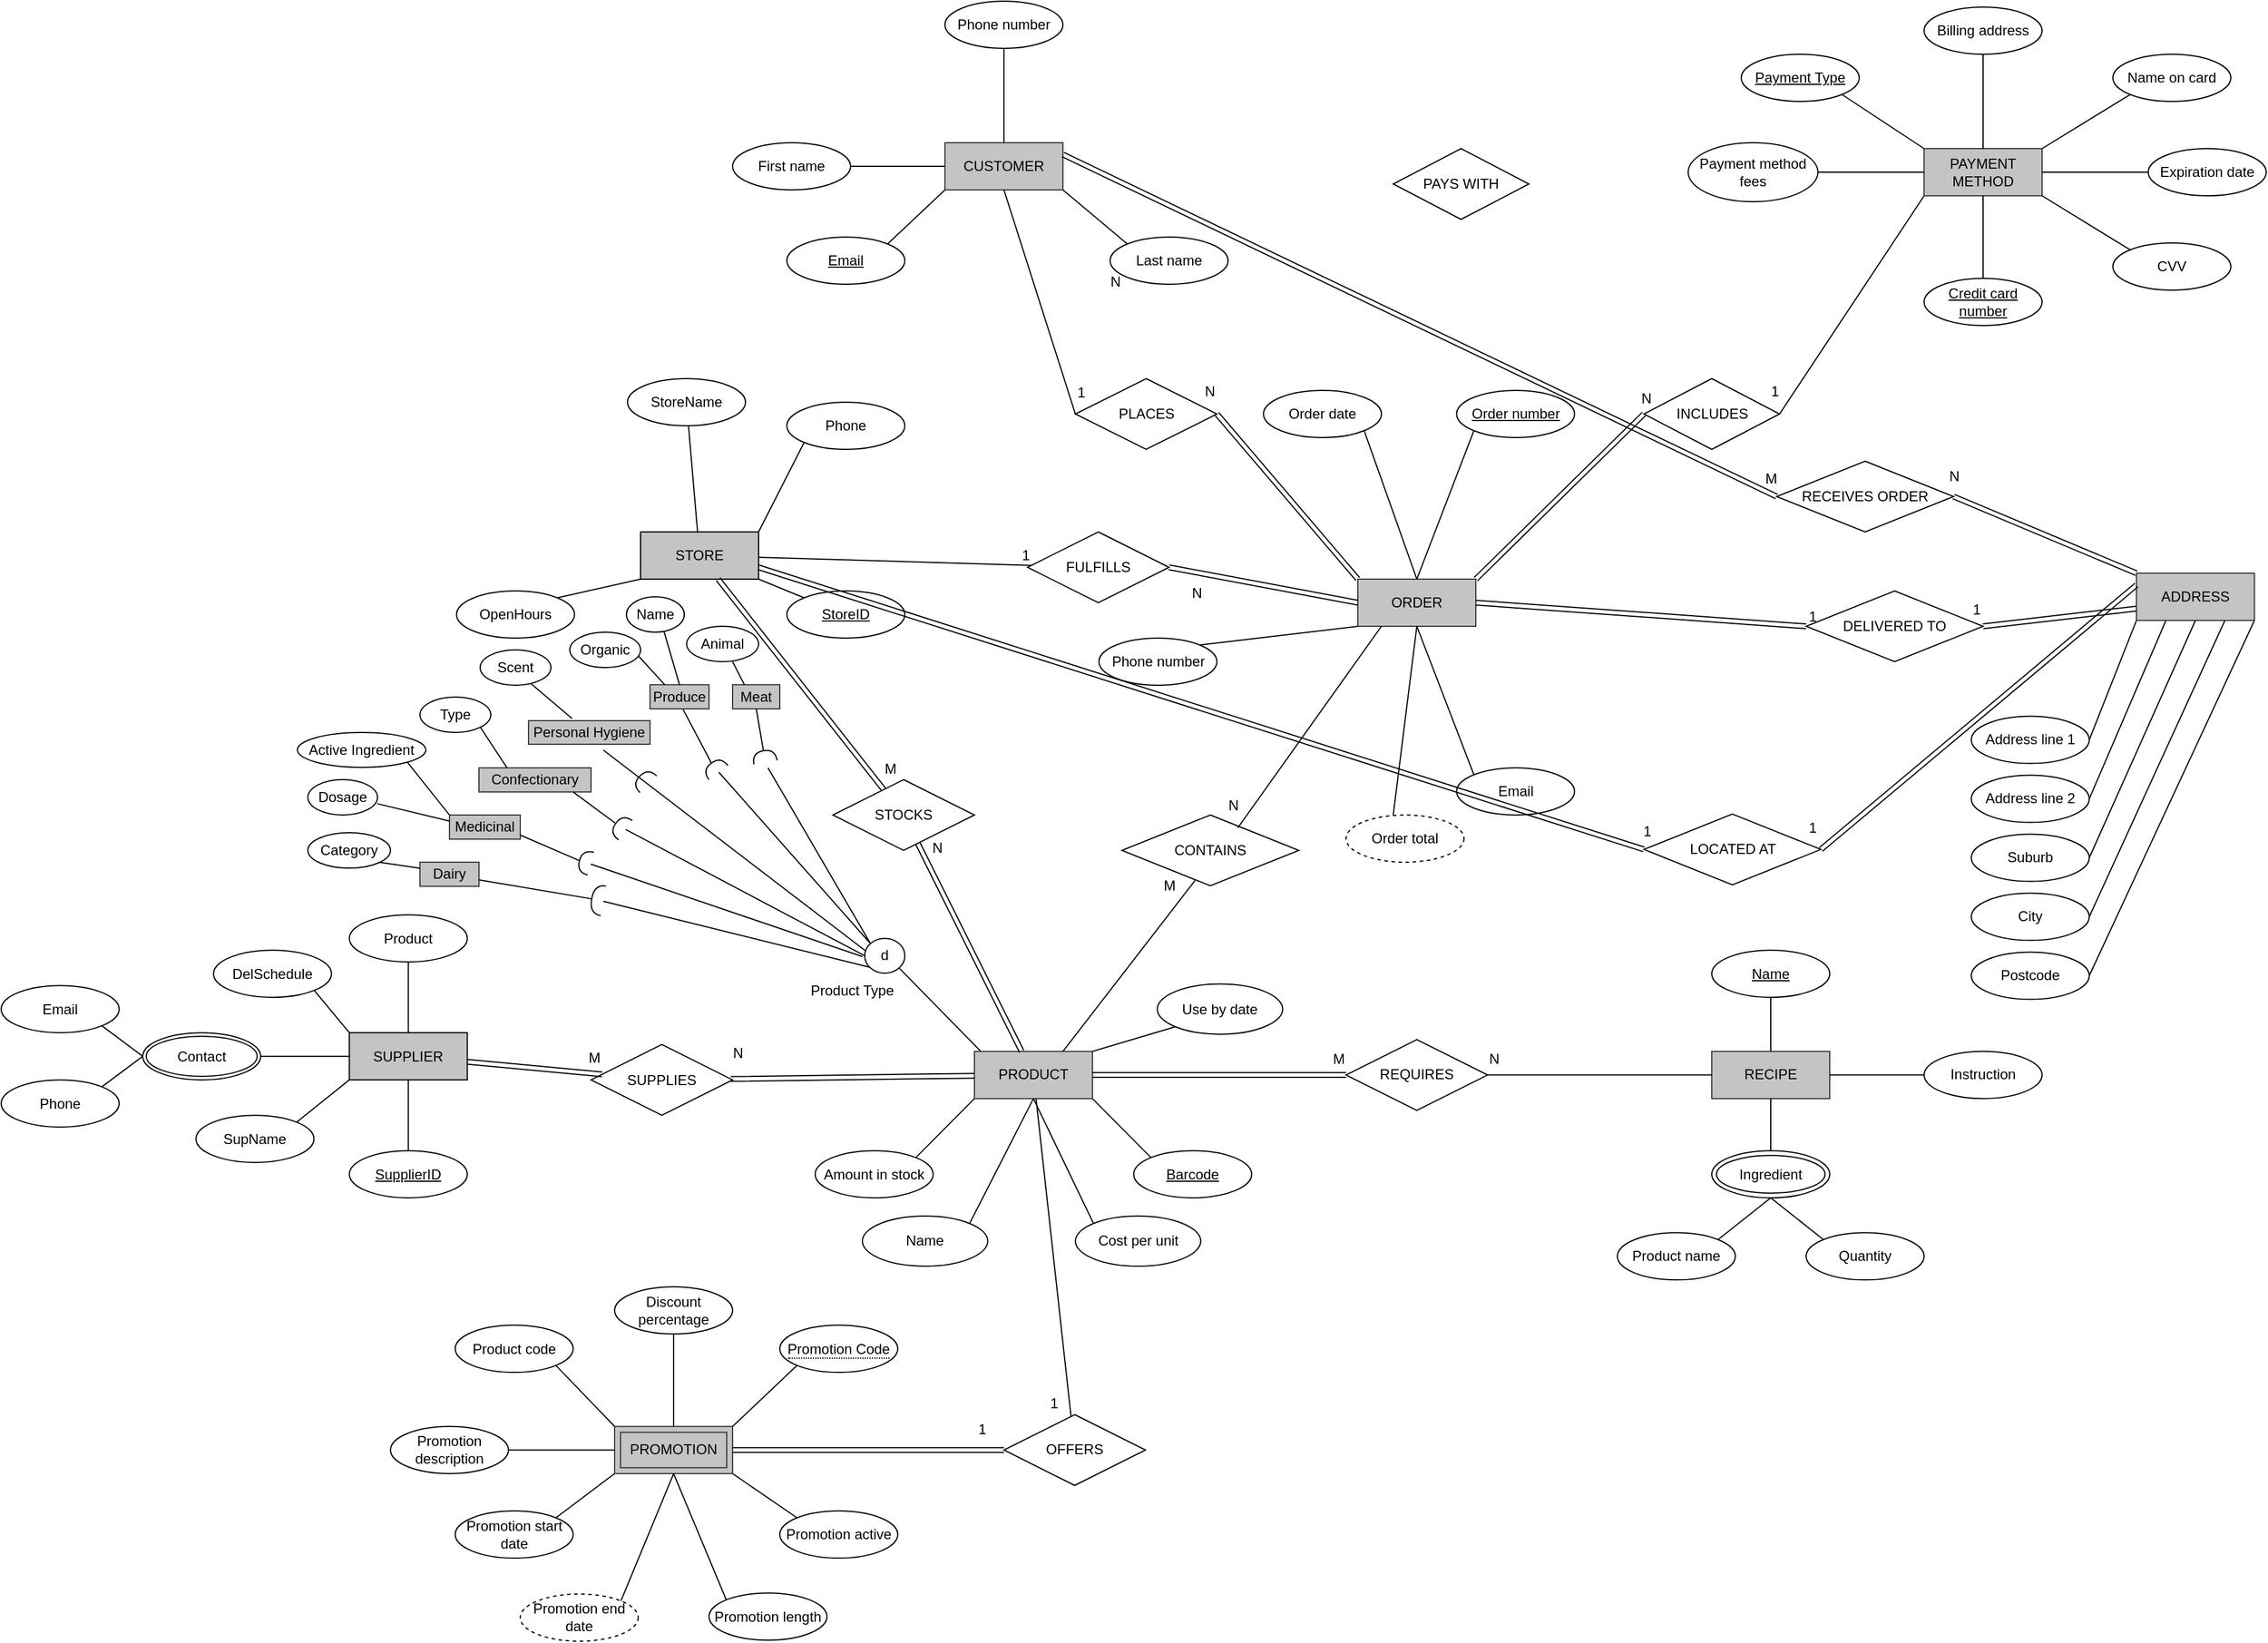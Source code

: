 <mxfile version="21.1.2" type="github">
  <diagram name="Page-1" id="e56a1550-8fbb-45ad-956c-1786394a9013">
    <mxGraphModel dx="2690" dy="868" grid="1" gridSize="10" guides="1" tooltips="1" connect="1" arrows="1" fold="1" page="1" pageScale="1" pageWidth="1100" pageHeight="850" background="none" math="0" shadow="0">
      <root>
        <mxCell id="0" />
        <mxCell id="1" parent="0" />
        <mxCell id="y9HhmYNWer4QtPoeqVv9-40" value="" style="shape=requiredInterface;html=1;verticalLabelPosition=bottom;sketch=0;rotation=-170;" parent="1" vertex="1">
          <mxGeometry x="-49.53" y="899.18" width="10" height="25.43" as="geometry" />
        </mxCell>
        <mxCell id="4mAQNpWLt4tQU0ZCI15O-1" style="edgeStyle=orthogonalEdgeStyle;rounded=0;orthogonalLoop=1;jettySize=auto;html=1;exitX=0.5;exitY=1;exitDx=0;exitDy=0;" parent="1" source="4mAQNpWLt4tQU0ZCI15O-2" edge="1">
          <mxGeometry relative="1" as="geometry">
            <mxPoint x="280" y="290" as="targetPoint" />
          </mxGeometry>
        </mxCell>
        <mxCell id="4mAQNpWLt4tQU0ZCI15O-2" value="CUSTOMER" style="whiteSpace=wrap;html=1;align=center;fillColor=#C4C4C4;strokeColor=#36393d;" parent="1" vertex="1">
          <mxGeometry x="250" y="270" width="100" height="40" as="geometry" />
        </mxCell>
        <mxCell id="4mAQNpWLt4tQU0ZCI15O-3" value="Email" style="ellipse;whiteSpace=wrap;html=1;align=center;fontStyle=4;" parent="1" vertex="1">
          <mxGeometry x="116" y="350" width="100" height="40" as="geometry" />
        </mxCell>
        <mxCell id="4mAQNpWLt4tQU0ZCI15O-4" value="First name" style="ellipse;whiteSpace=wrap;html=1;align=center;" parent="1" vertex="1">
          <mxGeometry x="70" y="270" width="100" height="40" as="geometry" />
        </mxCell>
        <mxCell id="4mAQNpWLt4tQU0ZCI15O-5" value="Last name" style="ellipse;whiteSpace=wrap;html=1;align=center;" parent="1" vertex="1">
          <mxGeometry x="390" y="350" width="100" height="40" as="geometry" />
        </mxCell>
        <mxCell id="4mAQNpWLt4tQU0ZCI15O-6" value="Phone number" style="ellipse;whiteSpace=wrap;html=1;align=center;fontStyle=0;" parent="1" vertex="1">
          <mxGeometry x="250" y="150" width="100" height="40" as="geometry" />
        </mxCell>
        <mxCell id="4mAQNpWLt4tQU0ZCI15O-9" value="" style="endArrow=none;html=1;rounded=0;exitX=0;exitY=1;exitDx=0;exitDy=0;entryX=1;entryY=0;entryDx=0;entryDy=0;" parent="1" source="4mAQNpWLt4tQU0ZCI15O-2" target="4mAQNpWLt4tQU0ZCI15O-3" edge="1">
          <mxGeometry relative="1" as="geometry">
            <mxPoint x="300" y="269.5" as="sourcePoint" />
            <mxPoint x="260" y="370" as="targetPoint" />
          </mxGeometry>
        </mxCell>
        <mxCell id="4mAQNpWLt4tQU0ZCI15O-10" value="" style="endArrow=none;html=1;rounded=0;exitX=0.5;exitY=1;exitDx=0;exitDy=0;entryX=0.5;entryY=0;entryDx=0;entryDy=0;" parent="1" source="4mAQNpWLt4tQU0ZCI15O-6" target="4mAQNpWLt4tQU0ZCI15O-2" edge="1">
          <mxGeometry relative="1" as="geometry">
            <mxPoint x="110" y="269.5" as="sourcePoint" />
            <mxPoint x="270" y="269.5" as="targetPoint" />
          </mxGeometry>
        </mxCell>
        <mxCell id="4mAQNpWLt4tQU0ZCI15O-11" value="" style="endArrow=none;html=1;rounded=0;entryX=0;entryY=0.5;entryDx=0;entryDy=0;exitX=1;exitY=0.5;exitDx=0;exitDy=0;" parent="1" source="4mAQNpWLt4tQU0ZCI15O-4" target="4mAQNpWLt4tQU0ZCI15O-2" edge="1">
          <mxGeometry relative="1" as="geometry">
            <mxPoint x="240" y="370" as="sourcePoint" />
            <mxPoint x="250" y="279.5" as="targetPoint" />
          </mxGeometry>
        </mxCell>
        <mxCell id="4mAQNpWLt4tQU0ZCI15O-12" value="" style="endArrow=none;html=1;rounded=0;exitX=0;exitY=0;exitDx=0;exitDy=0;entryX=1;entryY=1;entryDx=0;entryDy=0;" parent="1" source="4mAQNpWLt4tQU0ZCI15O-5" target="4mAQNpWLt4tQU0ZCI15O-2" edge="1">
          <mxGeometry relative="1" as="geometry">
            <mxPoint x="100" y="370" as="sourcePoint" />
            <mxPoint x="260" y="370" as="targetPoint" />
          </mxGeometry>
        </mxCell>
        <mxCell id="4mAQNpWLt4tQU0ZCI15O-13" value="ORDER" style="whiteSpace=wrap;html=1;align=center;fillColor=#C4C4C4;strokeColor=#36393d;" parent="1" vertex="1">
          <mxGeometry x="600" y="640" width="100" height="40" as="geometry" />
        </mxCell>
        <mxCell id="4mAQNpWLt4tQU0ZCI15O-14" value="PLACES" style="shape=rhombus;perimeter=rhombusPerimeter;whiteSpace=wrap;html=1;align=center;" parent="1" vertex="1">
          <mxGeometry x="360.55" y="470" width="120" height="60" as="geometry" />
        </mxCell>
        <mxCell id="4mAQNpWLt4tQU0ZCI15O-18" value="&lt;u&gt;Order number&lt;/u&gt;" style="ellipse;whiteSpace=wrap;html=1;align=center;" parent="1" vertex="1">
          <mxGeometry x="683.7" y="480" width="100" height="40" as="geometry" />
        </mxCell>
        <mxCell id="4mAQNpWLt4tQU0ZCI15O-19" value="&lt;span&gt;Email&lt;/span&gt;" style="ellipse;whiteSpace=wrap;html=1;align=center;fontStyle=0" parent="1" vertex="1">
          <mxGeometry x="683.7" y="800" width="100" height="40" as="geometry" />
        </mxCell>
        <mxCell id="4mAQNpWLt4tQU0ZCI15O-20" value="Phone number" style="ellipse;whiteSpace=wrap;html=1;align=center;fontStyle=0;" parent="1" vertex="1">
          <mxGeometry x="380.55" y="690" width="100" height="40" as="geometry" />
        </mxCell>
        <mxCell id="4mAQNpWLt4tQU0ZCI15O-22" value="" style="endArrow=none;html=1;rounded=0;entryX=0;entryY=1;entryDx=0;entryDy=0;exitX=0.5;exitY=0;exitDx=0;exitDy=0;" parent="1" source="4mAQNpWLt4tQU0ZCI15O-13" target="4mAQNpWLt4tQU0ZCI15O-18" edge="1">
          <mxGeometry relative="1" as="geometry">
            <mxPoint x="570" y="500" as="sourcePoint" />
            <mxPoint x="740" y="499.5" as="targetPoint" />
          </mxGeometry>
        </mxCell>
        <mxCell id="4mAQNpWLt4tQU0ZCI15O-23" value="" style="endArrow=none;html=1;rounded=0;entryX=0;entryY=0;entryDx=0;entryDy=0;exitX=0.5;exitY=1;exitDx=0;exitDy=0;" parent="1" source="4mAQNpWLt4tQU0ZCI15O-13" target="4mAQNpWLt4tQU0ZCI15O-19" edge="1">
          <mxGeometry relative="1" as="geometry">
            <mxPoint x="620" y="499.5" as="sourcePoint" />
            <mxPoint x="780" y="499.5" as="targetPoint" />
          </mxGeometry>
        </mxCell>
        <mxCell id="4mAQNpWLt4tQU0ZCI15O-24" value="" style="endArrow=none;html=1;rounded=0;entryX=1;entryY=0;entryDx=0;entryDy=0;exitX=0;exitY=1;exitDx=0;exitDy=0;" parent="1" source="4mAQNpWLt4tQU0ZCI15O-13" target="4mAQNpWLt4tQU0ZCI15O-20" edge="1">
          <mxGeometry relative="1" as="geometry">
            <mxPoint x="760" y="640" as="sourcePoint" />
            <mxPoint x="790" y="519" as="targetPoint" />
          </mxGeometry>
        </mxCell>
        <mxCell id="4mAQNpWLt4tQU0ZCI15O-48" value="" style="endArrow=none;html=1;rounded=0;exitX=1;exitY=1;exitDx=0;exitDy=0;entryX=0.5;entryY=0;entryDx=0;entryDy=0;" parent="1" source="4mAQNpWLt4tQU0ZCI15O-77" target="4mAQNpWLt4tQU0ZCI15O-13" edge="1">
          <mxGeometry relative="1" as="geometry">
            <mxPoint x="232" y="399" as="sourcePoint" />
            <mxPoint x="290" y="370" as="targetPoint" />
          </mxGeometry>
        </mxCell>
        <mxCell id="4mAQNpWLt4tQU0ZCI15O-76" value="" style="endArrow=none;html=1;rounded=0;exitX=0.5;exitY=1;exitDx=0;exitDy=0;entryX=0.4;entryY=0;entryDx=0;entryDy=0;entryPerimeter=0;" parent="1" source="4mAQNpWLt4tQU0ZCI15O-13" target="4mAQNpWLt4tQU0ZCI15O-124" edge="1">
          <mxGeometry relative="1" as="geometry">
            <mxPoint x="563" y="540" as="sourcePoint" />
            <mxPoint x="630" y="830" as="targetPoint" />
          </mxGeometry>
        </mxCell>
        <mxCell id="4mAQNpWLt4tQU0ZCI15O-77" value="Order date" style="ellipse;whiteSpace=wrap;html=1;align=center;fontStyle=0;" parent="1" vertex="1">
          <mxGeometry x="520" y="480" width="100" height="40" as="geometry" />
        </mxCell>
        <mxCell id="4mAQNpWLt4tQU0ZCI15O-102" value="Address line 1" style="ellipse;whiteSpace=wrap;html=1;align=center;" parent="1" vertex="1">
          <mxGeometry x="1120" y="756.26" width="100" height="40" as="geometry" />
        </mxCell>
        <mxCell id="4mAQNpWLt4tQU0ZCI15O-103" value="Address line 2" style="ellipse;whiteSpace=wrap;html=1;align=center;" parent="1" vertex="1">
          <mxGeometry x="1120" y="806.26" width="100" height="40" as="geometry" />
        </mxCell>
        <mxCell id="4mAQNpWLt4tQU0ZCI15O-104" value="Suburb" style="ellipse;whiteSpace=wrap;html=1;align=center;" parent="1" vertex="1">
          <mxGeometry x="1120" y="856.26" width="100" height="40" as="geometry" />
        </mxCell>
        <mxCell id="4mAQNpWLt4tQU0ZCI15O-105" value="City" style="ellipse;whiteSpace=wrap;html=1;align=center;" parent="1" vertex="1">
          <mxGeometry x="1120" y="906.26" width="100" height="40" as="geometry" />
        </mxCell>
        <mxCell id="4mAQNpWLt4tQU0ZCI15O-106" value="Postcode" style="ellipse;whiteSpace=wrap;html=1;align=center;" parent="1" vertex="1">
          <mxGeometry x="1120" y="956.26" width="100" height="40" as="geometry" />
        </mxCell>
        <mxCell id="4mAQNpWLt4tQU0ZCI15O-107" value="" style="endArrow=none;html=1;rounded=0;exitX=1;exitY=0.5;exitDx=0;exitDy=0;entryX=0;entryY=1;entryDx=0;entryDy=0;" parent="1" source="4mAQNpWLt4tQU0ZCI15O-102" target="lCz2tFZUgEaHDEE969v2-13" edge="1">
          <mxGeometry relative="1" as="geometry">
            <mxPoint x="1200" y="851.26" as="sourcePoint" />
            <mxPoint x="1270" y="680.43" as="targetPoint" />
          </mxGeometry>
        </mxCell>
        <mxCell id="4mAQNpWLt4tQU0ZCI15O-108" value="" style="endArrow=none;html=1;rounded=0;exitX=1;exitY=0.5;exitDx=0;exitDy=0;entryX=0.25;entryY=1;entryDx=0;entryDy=0;" parent="1" source="4mAQNpWLt4tQU0ZCI15O-103" target="lCz2tFZUgEaHDEE969v2-13" edge="1">
          <mxGeometry relative="1" as="geometry">
            <mxPoint x="1190" y="856.26" as="sourcePoint" />
            <mxPoint x="1336.0" y="876.26" as="targetPoint" />
          </mxGeometry>
        </mxCell>
        <mxCell id="4mAQNpWLt4tQU0ZCI15O-109" value="" style="endArrow=none;html=1;rounded=0;exitX=1;exitY=0.5;exitDx=0;exitDy=0;entryX=0.5;entryY=1;entryDx=0;entryDy=0;" parent="1" source="4mAQNpWLt4tQU0ZCI15O-104" target="lCz2tFZUgEaHDEE969v2-13" edge="1">
          <mxGeometry relative="1" as="geometry">
            <mxPoint x="1200" y="866.26" as="sourcePoint" />
            <mxPoint x="1336.0" y="876.26" as="targetPoint" />
          </mxGeometry>
        </mxCell>
        <mxCell id="4mAQNpWLt4tQU0ZCI15O-110" value="" style="endArrow=none;html=1;rounded=0;exitX=1;exitY=0.5;exitDx=0;exitDy=0;entryX=0.75;entryY=1;entryDx=0;entryDy=0;" parent="1" source="4mAQNpWLt4tQU0ZCI15O-105" target="lCz2tFZUgEaHDEE969v2-13" edge="1">
          <mxGeometry relative="1" as="geometry">
            <mxPoint x="1210" y="876.26" as="sourcePoint" />
            <mxPoint x="1336.0" y="876.26" as="targetPoint" />
          </mxGeometry>
        </mxCell>
        <mxCell id="4mAQNpWLt4tQU0ZCI15O-111" value="" style="endArrow=none;html=1;rounded=0;exitX=1;exitY=0.5;exitDx=0;exitDy=0;entryX=1;entryY=1;entryDx=0;entryDy=0;" parent="1" source="4mAQNpWLt4tQU0ZCI15O-106" target="lCz2tFZUgEaHDEE969v2-13" edge="1">
          <mxGeometry relative="1" as="geometry">
            <mxPoint x="1300" y="1155.83" as="sourcePoint" />
            <mxPoint x="1416.0" y="1145.83" as="targetPoint" />
          </mxGeometry>
        </mxCell>
        <mxCell id="4mAQNpWLt4tQU0ZCI15O-116" value="INCLUDES" style="shape=rhombus;perimeter=rhombusPerimeter;whiteSpace=wrap;html=1;align=center;" parent="1" vertex="1">
          <mxGeometry x="842.5" y="470" width="115" height="60" as="geometry" />
        </mxCell>
        <mxCell id="4mAQNpWLt4tQU0ZCI15O-118" value="" style="endArrow=none;html=1;rounded=0;entryX=0;entryY=1;entryDx=0;entryDy=0;exitX=1;exitY=0.5;exitDx=0;exitDy=0;" parent="1" source="4mAQNpWLt4tQU0ZCI15O-116" target="4mAQNpWLt4tQU0ZCI15O-125" edge="1">
          <mxGeometry relative="1" as="geometry">
            <mxPoint x="830" y="320" as="sourcePoint" />
            <mxPoint x="1130" y="340" as="targetPoint" />
          </mxGeometry>
        </mxCell>
        <mxCell id="4mAQNpWLt4tQU0ZCI15O-119" value="1" style="resizable=0;html=1;whiteSpace=wrap;align=right;verticalAlign=bottom;" parent="4mAQNpWLt4tQU0ZCI15O-118" connectable="0" vertex="1">
          <mxGeometry x="1" relative="1" as="geometry">
            <mxPoint x="-122" y="175" as="offset" />
          </mxGeometry>
        </mxCell>
        <mxCell id="4mAQNpWLt4tQU0ZCI15O-120" value="" style="endArrow=none;html=1;rounded=0;exitX=0.5;exitY=1;exitDx=0;exitDy=0;entryX=0;entryY=0.5;entryDx=0;entryDy=0;" parent="1" source="4mAQNpWLt4tQU0ZCI15O-2" target="4mAQNpWLt4tQU0ZCI15O-14" edge="1">
          <mxGeometry relative="1" as="geometry">
            <mxPoint x="500" y="610" as="sourcePoint" />
            <mxPoint x="660" y="610" as="targetPoint" />
          </mxGeometry>
        </mxCell>
        <mxCell id="4mAQNpWLt4tQU0ZCI15O-121" value="1" style="resizable=0;html=1;whiteSpace=wrap;align=right;verticalAlign=bottom;" parent="4mAQNpWLt4tQU0ZCI15O-120" connectable="0" vertex="1">
          <mxGeometry x="1" relative="1" as="geometry">
            <mxPoint x="10" y="-10" as="offset" />
          </mxGeometry>
        </mxCell>
        <mxCell id="4mAQNpWLt4tQU0ZCI15O-124" value="Order total" style="ellipse;whiteSpace=wrap;html=1;align=center;dashed=1;" parent="1" vertex="1">
          <mxGeometry x="590" y="840" width="100" height="40" as="geometry" />
        </mxCell>
        <mxCell id="4mAQNpWLt4tQU0ZCI15O-125" value="PAYMENT METHOD" style="whiteSpace=wrap;html=1;align=center;fillColor=#C4C4C4;strokeColor=#36393d;" parent="1" vertex="1">
          <mxGeometry x="1080" y="275" width="100" height="40" as="geometry" />
        </mxCell>
        <mxCell id="4mAQNpWLt4tQU0ZCI15O-126" value="&lt;u&gt;Payment Type&lt;/u&gt;" style="ellipse;whiteSpace=wrap;html=1;align=center;" parent="1" vertex="1">
          <mxGeometry x="925" y="195" width="100" height="40" as="geometry" />
        </mxCell>
        <mxCell id="4mAQNpWLt4tQU0ZCI15O-127" value="&lt;span&gt;Billing address&lt;/span&gt;" style="ellipse;whiteSpace=wrap;html=1;align=center;fontStyle=0" parent="1" vertex="1">
          <mxGeometry x="1080" y="155" width="100" height="40" as="geometry" />
        </mxCell>
        <mxCell id="4mAQNpWLt4tQU0ZCI15O-128" value="Name on card" style="ellipse;whiteSpace=wrap;html=1;align=center;fontStyle=0;" parent="1" vertex="1">
          <mxGeometry x="1240" y="195" width="100" height="40" as="geometry" />
        </mxCell>
        <mxCell id="4mAQNpWLt4tQU0ZCI15O-129" value="Expiration date" style="ellipse;whiteSpace=wrap;html=1;align=center;fontStyle=0;" parent="1" vertex="1">
          <mxGeometry x="1270" y="275" width="100" height="40" as="geometry" />
        </mxCell>
        <mxCell id="4mAQNpWLt4tQU0ZCI15O-130" value="" style="endArrow=none;html=1;rounded=0;entryX=1;entryY=1;entryDx=0;entryDy=0;exitX=0;exitY=0;exitDx=0;exitDy=0;" parent="1" source="4mAQNpWLt4tQU0ZCI15O-125" target="4mAQNpWLt4tQU0ZCI15O-126" edge="1">
          <mxGeometry relative="1" as="geometry">
            <mxPoint x="1260" y="125" as="sourcePoint" />
            <mxPoint x="1430" y="124.5" as="targetPoint" />
          </mxGeometry>
        </mxCell>
        <mxCell id="4mAQNpWLt4tQU0ZCI15O-131" value="" style="endArrow=none;html=1;rounded=0;entryX=0.5;entryY=1;entryDx=0;entryDy=0;exitX=0.5;exitY=0;exitDx=0;exitDy=0;" parent="1" source="4mAQNpWLt4tQU0ZCI15O-125" target="4mAQNpWLt4tQU0ZCI15O-127" edge="1">
          <mxGeometry relative="1" as="geometry">
            <mxPoint x="1310" y="124.5" as="sourcePoint" />
            <mxPoint x="1470" y="124.5" as="targetPoint" />
          </mxGeometry>
        </mxCell>
        <mxCell id="4mAQNpWLt4tQU0ZCI15O-132" value="" style="endArrow=none;html=1;rounded=0;entryX=0;entryY=1;entryDx=0;entryDy=0;exitX=1;exitY=0;exitDx=0;exitDy=0;" parent="1" source="4mAQNpWLt4tQU0ZCI15O-125" target="4mAQNpWLt4tQU0ZCI15O-128" edge="1">
          <mxGeometry relative="1" as="geometry">
            <mxPoint x="1170" y="235" as="sourcePoint" />
            <mxPoint x="1480" y="144" as="targetPoint" />
          </mxGeometry>
        </mxCell>
        <mxCell id="4mAQNpWLt4tQU0ZCI15O-133" value="" style="endArrow=none;html=1;rounded=0;entryX=0;entryY=0.5;entryDx=0;entryDy=0;exitX=1;exitY=0.5;exitDx=0;exitDy=0;" parent="1" source="4mAQNpWLt4tQU0ZCI15O-125" target="4mAQNpWLt4tQU0ZCI15O-129" edge="1">
          <mxGeometry relative="1" as="geometry">
            <mxPoint x="1280" y="165" as="sourcePoint" />
            <mxPoint x="1440" y="165" as="targetPoint" />
          </mxGeometry>
        </mxCell>
        <mxCell id="4mAQNpWLt4tQU0ZCI15O-134" value="" style="endArrow=none;html=1;rounded=0;exitX=1;exitY=0.5;exitDx=0;exitDy=0;entryX=0;entryY=0.5;entryDx=0;entryDy=0;" parent="1" source="4mAQNpWLt4tQU0ZCI15O-137" target="4mAQNpWLt4tQU0ZCI15O-125" edge="1">
          <mxGeometry relative="1" as="geometry">
            <mxPoint x="922" y="24" as="sourcePoint" />
            <mxPoint x="980" y="-5" as="targetPoint" />
          </mxGeometry>
        </mxCell>
        <mxCell id="4mAQNpWLt4tQU0ZCI15O-135" value="&lt;u&gt;Credit card number&lt;/u&gt;" style="ellipse;whiteSpace=wrap;html=1;align=center;fontStyle=0;" parent="1" vertex="1">
          <mxGeometry x="1080" y="385" width="100" height="40" as="geometry" />
        </mxCell>
        <mxCell id="4mAQNpWLt4tQU0ZCI15O-136" value="" style="endArrow=none;html=1;rounded=0;entryX=0.5;entryY=0;entryDx=0;entryDy=0;exitX=0.5;exitY=1;exitDx=0;exitDy=0;" parent="1" source="4mAQNpWLt4tQU0ZCI15O-125" target="4mAQNpWLt4tQU0ZCI15O-135" edge="1">
          <mxGeometry relative="1" as="geometry">
            <mxPoint x="1253" y="165" as="sourcePoint" />
            <mxPoint x="1330" y="217" as="targetPoint" />
          </mxGeometry>
        </mxCell>
        <mxCell id="4mAQNpWLt4tQU0ZCI15O-137" value="Payment method fees" style="ellipse;whiteSpace=wrap;html=1;align=center;fontStyle=0;" parent="1" vertex="1">
          <mxGeometry x="880" y="270" width="110" height="50" as="geometry" />
        </mxCell>
        <mxCell id="4mAQNpWLt4tQU0ZCI15O-138" value="CVV" style="ellipse;whiteSpace=wrap;html=1;align=center;fontStyle=0;" parent="1" vertex="1">
          <mxGeometry x="1240" y="355" width="100" height="40" as="geometry" />
        </mxCell>
        <mxCell id="4mAQNpWLt4tQU0ZCI15O-139" value="" style="endArrow=none;html=1;rounded=0;entryX=0;entryY=0;entryDx=0;entryDy=0;exitX=1;exitY=1;exitDx=0;exitDy=0;" parent="1" source="4mAQNpWLt4tQU0ZCI15O-125" target="4mAQNpWLt4tQU0ZCI15O-138" edge="1">
          <mxGeometry relative="1" as="geometry">
            <mxPoint x="1270" y="165" as="sourcePoint" />
            <mxPoint x="1220" y="245" as="targetPoint" />
          </mxGeometry>
        </mxCell>
        <mxCell id="4mAQNpWLt4tQU0ZCI15O-153" value="STORE" style="whiteSpace=wrap;html=1;align=center;fillColor=#c4c4c4;" parent="1" vertex="1">
          <mxGeometry x="-8" y="600" width="100" height="40" as="geometry" />
        </mxCell>
        <mxCell id="4mAQNpWLt4tQU0ZCI15O-154" value="&lt;u&gt;StoreID&lt;/u&gt;" style="ellipse;whiteSpace=wrap;html=1;align=center;" parent="1" vertex="1">
          <mxGeometry x="116" y="650" width="100" height="40" as="geometry" />
        </mxCell>
        <mxCell id="4mAQNpWLt4tQU0ZCI15O-155" value="Phone" style="ellipse;whiteSpace=wrap;html=1;align=center;" parent="1" vertex="1">
          <mxGeometry x="116" y="490" width="100" height="40" as="geometry" />
        </mxCell>
        <mxCell id="4mAQNpWLt4tQU0ZCI15O-156" value="StoreName" style="ellipse;whiteSpace=wrap;html=1;align=center;" parent="1" vertex="1">
          <mxGeometry x="-19.07" y="470" width="100" height="40" as="geometry" />
        </mxCell>
        <mxCell id="4mAQNpWLt4tQU0ZCI15O-158" value="" style="endArrow=none;html=1;rounded=0;entryX=0;entryY=1;entryDx=0;entryDy=0;exitX=1;exitY=0;exitDx=0;exitDy=0;" parent="1" source="4mAQNpWLt4tQU0ZCI15O-153" target="4mAQNpWLt4tQU0ZCI15O-155" edge="1">
          <mxGeometry relative="1" as="geometry">
            <mxPoint x="170.93" y="480" as="sourcePoint" />
            <mxPoint x="150.93" y="630" as="targetPoint" />
          </mxGeometry>
        </mxCell>
        <mxCell id="4mAQNpWLt4tQU0ZCI15O-159" value="" style="endArrow=none;html=1;rounded=0;" parent="1" source="4mAQNpWLt4tQU0ZCI15O-153" target="4mAQNpWLt4tQU0ZCI15O-156" edge="1">
          <mxGeometry relative="1" as="geometry">
            <mxPoint x="70.93" y="610" as="sourcePoint" />
            <mxPoint x="134.93" y="567" as="targetPoint" />
          </mxGeometry>
        </mxCell>
        <mxCell id="4mAQNpWLt4tQU0ZCI15O-160" value="" style="endArrow=none;html=1;rounded=0;exitX=0;exitY=0;exitDx=0;exitDy=0;entryX=1;entryY=1;entryDx=0;entryDy=0;" parent="1" source="4mAQNpWLt4tQU0ZCI15O-154" target="4mAQNpWLt4tQU0ZCI15O-153" edge="1">
          <mxGeometry relative="1" as="geometry">
            <mxPoint x="30.93" y="730" as="sourcePoint" />
            <mxPoint x="144.93" y="577" as="targetPoint" />
          </mxGeometry>
        </mxCell>
        <mxCell id="4mAQNpWLt4tQU0ZCI15O-163" value="" style="endArrow=none;html=1;rounded=0;exitX=0;exitY=1;exitDx=0;exitDy=0;entryX=1;entryY=0;entryDx=0;entryDy=0;" parent="1" source="4mAQNpWLt4tQU0ZCI15O-153" target="4mAQNpWLt4tQU0ZCI15O-164" edge="1">
          <mxGeometry relative="1" as="geometry">
            <mxPoint x="79.93" y="600" as="sourcePoint" />
            <mxPoint x="166.091" y="564.346" as="targetPoint" />
          </mxGeometry>
        </mxCell>
        <mxCell id="4mAQNpWLt4tQU0ZCI15O-164" value="OpenHours" style="ellipse;whiteSpace=wrap;html=1;align=center;" parent="1" vertex="1">
          <mxGeometry x="-164" y="650" width="100" height="40" as="geometry" />
        </mxCell>
        <mxCell id="4mAQNpWLt4tQU0ZCI15O-167" value="FULFILLS" style="shape=rhombus;perimeter=rhombusPerimeter;whiteSpace=wrap;html=1;align=center;" parent="1" vertex="1">
          <mxGeometry x="320" y="600" width="120" height="60" as="geometry" />
        </mxCell>
        <mxCell id="4mAQNpWLt4tQU0ZCI15O-172" value="SUPPLIER" style="whiteSpace=wrap;html=1;align=center;fillColor=#c4c4c4;" parent="1" vertex="1">
          <mxGeometry x="-254.86" y="1024.57" width="100" height="40" as="geometry" />
        </mxCell>
        <mxCell id="4mAQNpWLt4tQU0ZCI15O-173" value="&lt;u&gt;SupplierID&lt;/u&gt;" style="ellipse;whiteSpace=wrap;html=1;align=center;" parent="1" vertex="1">
          <mxGeometry x="-254.86" y="1124.57" width="100" height="40" as="geometry" />
        </mxCell>
        <mxCell id="4mAQNpWLt4tQU0ZCI15O-174" value="DelSchedule" style="ellipse;whiteSpace=wrap;html=1;align=center;" parent="1" vertex="1">
          <mxGeometry x="-370" y="954.57" width="100" height="40" as="geometry" />
        </mxCell>
        <mxCell id="4mAQNpWLt4tQU0ZCI15O-176" value="Email" style="ellipse;whiteSpace=wrap;html=1;align=center;" parent="1" vertex="1">
          <mxGeometry x="-550" y="984.57" width="100" height="40" as="geometry" />
        </mxCell>
        <mxCell id="4mAQNpWLt4tQU0ZCI15O-177" value="Phone" style="ellipse;whiteSpace=wrap;html=1;align=center;" parent="1" vertex="1">
          <mxGeometry x="-550" y="1064.57" width="100" height="40" as="geometry" />
        </mxCell>
        <mxCell id="4mAQNpWLt4tQU0ZCI15O-178" value="" style="endArrow=none;html=1;rounded=0;entryX=0;entryY=0.5;entryDx=0;entryDy=0;exitX=1;exitY=1;exitDx=0;exitDy=0;" parent="1" source="4mAQNpWLt4tQU0ZCI15O-176" target="4mAQNpWLt4tQU0ZCI15O-193" edge="1">
          <mxGeometry relative="1" as="geometry">
            <mxPoint x="-460" y="1014.57" as="sourcePoint" />
            <mxPoint x="-124.86" y="954.57" as="targetPoint" />
          </mxGeometry>
        </mxCell>
        <mxCell id="4mAQNpWLt4tQU0ZCI15O-179" value="" style="endArrow=none;html=1;rounded=0;entryX=0;entryY=0.5;entryDx=0;entryDy=0;exitX=1;exitY=0;exitDx=0;exitDy=0;" parent="1" source="4mAQNpWLt4tQU0ZCI15O-177" target="4mAQNpWLt4tQU0ZCI15O-193" edge="1">
          <mxGeometry relative="1" as="geometry">
            <mxPoint x="-114.86" y="834.57" as="sourcePoint" />
            <mxPoint x="-124.86" y="954.57" as="targetPoint" />
          </mxGeometry>
        </mxCell>
        <mxCell id="4mAQNpWLt4tQU0ZCI15O-180" value="" style="endArrow=none;html=1;rounded=0;" parent="1" source="4mAQNpWLt4tQU0ZCI15O-173" target="4mAQNpWLt4tQU0ZCI15O-172" edge="1">
          <mxGeometry relative="1" as="geometry">
            <mxPoint x="-404.86" y="1024.57" as="sourcePoint" />
            <mxPoint x="-244.86" y="1024.57" as="targetPoint" />
          </mxGeometry>
        </mxCell>
        <mxCell id="4mAQNpWLt4tQU0ZCI15O-181" value="" style="endArrow=none;html=1;rounded=0;exitX=1;exitY=1;exitDx=0;exitDy=0;entryX=0;entryY=0;entryDx=0;entryDy=0;" parent="1" source="4mAQNpWLt4tQU0ZCI15O-174" target="4mAQNpWLt4tQU0ZCI15O-172" edge="1">
          <mxGeometry relative="1" as="geometry">
            <mxPoint x="-404.86" y="1024.57" as="sourcePoint" />
            <mxPoint x="-244.86" y="1024.57" as="targetPoint" />
          </mxGeometry>
        </mxCell>
        <mxCell id="4mAQNpWLt4tQU0ZCI15O-182" value="" style="endArrow=none;html=1;rounded=0;exitX=1;exitY=0.5;exitDx=0;exitDy=0;entryX=0;entryY=0.5;entryDx=0;entryDy=0;" parent="1" source="4mAQNpWLt4tQU0ZCI15O-193" target="4mAQNpWLt4tQU0ZCI15O-172" edge="1">
          <mxGeometry relative="1" as="geometry">
            <mxPoint x="-124.86" y="994.57" as="sourcePoint" />
            <mxPoint x="-164.86" y="964.57" as="targetPoint" />
          </mxGeometry>
        </mxCell>
        <mxCell id="4mAQNpWLt4tQU0ZCI15O-183" value="SupName" style="ellipse;whiteSpace=wrap;html=1;align=center;" parent="1" vertex="1">
          <mxGeometry x="-384.86" y="1094.57" width="100" height="40" as="geometry" />
        </mxCell>
        <mxCell id="4mAQNpWLt4tQU0ZCI15O-184" value="" style="endArrow=none;html=1;rounded=0;exitX=0;exitY=1;exitDx=0;exitDy=0;entryX=1;entryY=0;entryDx=0;entryDy=0;" parent="1" source="4mAQNpWLt4tQU0ZCI15O-172" target="4mAQNpWLt4tQU0ZCI15O-183" edge="1">
          <mxGeometry relative="1" as="geometry">
            <mxPoint x="5.14" y="984.57" as="sourcePoint" />
            <mxPoint x="165.14" y="984.57" as="targetPoint" />
          </mxGeometry>
        </mxCell>
        <mxCell id="4mAQNpWLt4tQU0ZCI15O-185" value="Product" style="ellipse;whiteSpace=wrap;html=1;align=center;" parent="1" vertex="1">
          <mxGeometry x="-254.86" y="924.57" width="100" height="40" as="geometry" />
        </mxCell>
        <mxCell id="4mAQNpWLt4tQU0ZCI15O-186" value="" style="endArrow=none;html=1;rounded=0;" parent="1" source="4mAQNpWLt4tQU0ZCI15O-172" target="4mAQNpWLt4tQU0ZCI15O-185" edge="1">
          <mxGeometry relative="1" as="geometry">
            <mxPoint x="-221.527" y="1034.57" as="sourcePoint" />
            <mxPoint x="-331.331" y="952.217" as="targetPoint" />
          </mxGeometry>
        </mxCell>
        <mxCell id="4mAQNpWLt4tQU0ZCI15O-193" value="Contact" style="ellipse;shape=doubleEllipse;margin=3;whiteSpace=wrap;html=1;align=center;" parent="1" vertex="1">
          <mxGeometry x="-430" y="1024.57" width="100" height="40" as="geometry" />
        </mxCell>
        <mxCell id="4mAQNpWLt4tQU0ZCI15O-207" value="" style="shape=link;html=1;rounded=0;entryX=0;entryY=0;entryDx=0;entryDy=0;exitX=1;exitY=0.5;exitDx=0;exitDy=0;" parent="1" source="4mAQNpWLt4tQU0ZCI15O-14" target="4mAQNpWLt4tQU0ZCI15O-13" edge="1">
          <mxGeometry relative="1" as="geometry">
            <mxPoint x="507.5" y="517.5" as="sourcePoint" />
            <mxPoint x="652.5" y="602.5" as="targetPoint" />
          </mxGeometry>
        </mxCell>
        <mxCell id="4mAQNpWLt4tQU0ZCI15O-208" value="N" style="resizable=0;html=1;whiteSpace=wrap;align=right;verticalAlign=bottom;" parent="4mAQNpWLt4tQU0ZCI15O-207" connectable="0" vertex="1">
          <mxGeometry x="1" relative="1" as="geometry">
            <mxPoint x="-119" y="-150" as="offset" />
          </mxGeometry>
        </mxCell>
        <mxCell id="4mAQNpWLt4tQU0ZCI15O-212" value="" style="shape=link;html=1;rounded=0;entryX=0;entryY=0.5;entryDx=0;entryDy=0;exitX=1;exitY=0.5;exitDx=0;exitDy=0;" parent="1" source="4mAQNpWLt4tQU0ZCI15O-167" target="4mAQNpWLt4tQU0ZCI15O-13" edge="1">
          <mxGeometry relative="1" as="geometry">
            <mxPoint x="520" y="520" as="sourcePoint" />
            <mxPoint x="610" y="650" as="targetPoint" />
          </mxGeometry>
        </mxCell>
        <mxCell id="4mAQNpWLt4tQU0ZCI15O-213" value="N" style="resizable=0;html=1;whiteSpace=wrap;align=right;verticalAlign=bottom;" parent="4mAQNpWLt4tQU0ZCI15O-212" connectable="0" vertex="1">
          <mxGeometry x="1" relative="1" as="geometry">
            <mxPoint x="-131" as="offset" />
          </mxGeometry>
        </mxCell>
        <mxCell id="4mAQNpWLt4tQU0ZCI15O-214" value="PROMOTION" style="shape=ext;margin=3;double=1;whiteSpace=wrap;html=1;align=center;fillColor=#C4C4C4;strokeColor=#36393d;" parent="1" vertex="1">
          <mxGeometry x="-30.0" y="1358.38" width="100" height="40" as="geometry" />
        </mxCell>
        <mxCell id="4mAQNpWLt4tQU0ZCI15O-216" value="Promotion description" style="ellipse;whiteSpace=wrap;html=1;align=center;" parent="1" vertex="1">
          <mxGeometry x="-220" y="1358.38" width="100" height="40" as="geometry" />
        </mxCell>
        <mxCell id="4mAQNpWLt4tQU0ZCI15O-219" value="Discount percentage" style="ellipse;whiteSpace=wrap;html=1;align=center;fontStyle=0;" parent="1" vertex="1">
          <mxGeometry x="-30.0" y="1240.0" width="100" height="40" as="geometry" />
        </mxCell>
        <mxCell id="4mAQNpWLt4tQU0ZCI15O-220" value="" style="endArrow=none;html=1;rounded=0;entryX=1;entryY=1;entryDx=0;entryDy=0;exitX=0;exitY=0;exitDx=0;exitDy=0;" parent="1" source="4mAQNpWLt4tQU0ZCI15O-214" target="4mAQNpWLt4tQU0ZCI15O-261" edge="1">
          <mxGeometry relative="1" as="geometry">
            <mxPoint x="70.0" y="1350.04" as="sourcePoint" />
            <mxPoint x="160" y="1370.04" as="targetPoint" />
          </mxGeometry>
        </mxCell>
        <mxCell id="4mAQNpWLt4tQU0ZCI15O-221" value="" style="endArrow=none;html=1;rounded=0;entryX=1;entryY=0;entryDx=0;entryDy=0;exitX=0.5;exitY=1;exitDx=0;exitDy=0;" parent="1" source="4mAQNpWLt4tQU0ZCI15O-214" target="SMxY6qfo6ZMCXZMzUZ7d-17" edge="1">
          <mxGeometry relative="1" as="geometry">
            <mxPoint x="40.0" y="1349.54" as="sourcePoint" />
            <mxPoint x="-26.194" y="1501.894" as="targetPoint" />
          </mxGeometry>
        </mxCell>
        <mxCell id="4mAQNpWLt4tQU0ZCI15O-222" value="" style="endArrow=none;html=1;rounded=0;entryX=0;entryY=1;entryDx=0;entryDy=0;exitX=1;exitY=0;exitDx=0;exitDy=0;" parent="1" source="4mAQNpWLt4tQU0ZCI15O-214" edge="1">
          <mxGeometry relative="1" as="geometry">
            <mxPoint x="20.0" y="1349.54" as="sourcePoint" />
            <mxPoint x="124.645" y="1306.662" as="targetPoint" />
          </mxGeometry>
        </mxCell>
        <mxCell id="4mAQNpWLt4tQU0ZCI15O-223" value="" style="endArrow=none;html=1;rounded=0;exitX=0.5;exitY=1;exitDx=0;exitDy=0;entryX=0.5;entryY=0;entryDx=0;entryDy=0;" parent="1" source="4mAQNpWLt4tQU0ZCI15O-219" target="4mAQNpWLt4tQU0ZCI15O-214" edge="1">
          <mxGeometry relative="1" as="geometry">
            <mxPoint x="-170" y="1349.54" as="sourcePoint" />
            <mxPoint x="-10.0" y="1349.54" as="targetPoint" />
          </mxGeometry>
        </mxCell>
        <mxCell id="4mAQNpWLt4tQU0ZCI15O-224" value="" style="endArrow=none;html=1;rounded=0;exitX=1;exitY=0.5;exitDx=0;exitDy=0;entryX=0;entryY=0.5;entryDx=0;entryDy=0;" parent="1" source="4mAQNpWLt4tQU0ZCI15O-216" target="4mAQNpWLt4tQU0ZCI15O-214" edge="1">
          <mxGeometry relative="1" as="geometry">
            <mxPoint x="-190" y="1359.54" as="sourcePoint" />
            <mxPoint x="-30.0" y="1359.54" as="targetPoint" />
          </mxGeometry>
        </mxCell>
        <mxCell id="4mAQNpWLt4tQU0ZCI15O-225" value="" style="endArrow=none;html=1;rounded=0;exitX=1;exitY=0;exitDx=0;exitDy=0;entryX=0;entryY=1;entryDx=0;entryDy=0;" parent="1" source="SMxY6qfo6ZMCXZMzUZ7d-18" target="4mAQNpWLt4tQU0ZCI15O-214" edge="1">
          <mxGeometry relative="1" as="geometry">
            <mxPoint x="-71.343" y="1435.864" as="sourcePoint" />
            <mxPoint x="-20.0" y="1390.04" as="targetPoint" />
          </mxGeometry>
        </mxCell>
        <mxCell id="4mAQNpWLt4tQU0ZCI15O-226" value="OFFERS" style="shape=rhombus;perimeter=rhombusPerimeter;whiteSpace=wrap;html=1;align=center;" parent="1" vertex="1">
          <mxGeometry x="300" y="1348.38" width="120" height="60" as="geometry" />
        </mxCell>
        <mxCell id="4mAQNpWLt4tQU0ZCI15O-230" value="" style="endArrow=none;html=1;rounded=0;entryX=0;entryY=0;entryDx=0;entryDy=0;exitX=1;exitY=1;exitDx=0;exitDy=0;" parent="1" source="4mAQNpWLt4tQU0ZCI15O-214" target="SMxY6qfo6ZMCXZMzUZ7d-15" edge="1">
          <mxGeometry relative="1" as="geometry">
            <mxPoint x="115.0" y="1360.04" as="sourcePoint" />
            <mxPoint x="117.743" y="1432.292" as="targetPoint" />
          </mxGeometry>
        </mxCell>
        <mxCell id="4mAQNpWLt4tQU0ZCI15O-231" value="PRODUCT" style="whiteSpace=wrap;html=1;align=center;fillColor=#C4C4C4;strokeColor=#36393d;" parent="1" vertex="1">
          <mxGeometry x="275" y="1040.43" width="100" height="40" as="geometry" />
        </mxCell>
        <mxCell id="4mAQNpWLt4tQU0ZCI15O-232" value="" style="endArrow=none;html=1;rounded=0;" parent="1" source="4mAQNpWLt4tQU0ZCI15O-231" target="4mAQNpWLt4tQU0ZCI15O-226" edge="1">
          <mxGeometry relative="1" as="geometry">
            <mxPoint x="20" y="1449.57" as="sourcePoint" />
            <mxPoint x="130" y="1404.57" as="targetPoint" />
          </mxGeometry>
        </mxCell>
        <mxCell id="4mAQNpWLt4tQU0ZCI15O-233" value="1" style="resizable=0;html=1;whiteSpace=wrap;align=right;verticalAlign=bottom;" parent="1" connectable="0" vertex="1">
          <mxGeometry x="600.002" y="1420.005" as="geometry">
            <mxPoint x="-253" y="-73" as="offset" />
          </mxGeometry>
        </mxCell>
        <mxCell id="4mAQNpWLt4tQU0ZCI15O-234" value="1" style="resizable=0;html=1;whiteSpace=wrap;align=right;verticalAlign=bottom;" parent="1" connectable="0" vertex="1">
          <mxGeometry x="430.002" y="1408.385" as="geometry">
            <mxPoint x="-144" y="-39" as="offset" />
          </mxGeometry>
        </mxCell>
        <mxCell id="4mAQNpWLt4tQU0ZCI15O-210" value="" style="shape=link;html=1;rounded=0;exitX=1;exitY=0;exitDx=0;exitDy=0;entryX=0;entryY=0.5;entryDx=0;entryDy=0;" parent="1" source="4mAQNpWLt4tQU0ZCI15O-13" target="4mAQNpWLt4tQU0ZCI15O-116" edge="1">
          <mxGeometry width="100" relative="1" as="geometry">
            <mxPoint x="510" y="840" as="sourcePoint" />
            <mxPoint x="610" y="840" as="targetPoint" />
          </mxGeometry>
        </mxCell>
        <mxCell id="4mAQNpWLt4tQU0ZCI15O-211" value="N" style="resizable=0;html=1;whiteSpace=wrap;align=right;verticalAlign=bottom;" parent="1" connectable="0" vertex="1">
          <mxGeometry x="275.001" y="180.004" as="geometry">
            <mxPoint x="575" y="315" as="offset" />
          </mxGeometry>
        </mxCell>
        <mxCell id="4mAQNpWLt4tQU0ZCI15O-242" value="" style="endArrow=none;html=1;rounded=0;exitX=0.5;exitY=1;exitDx=0;exitDy=0;entryX=0;entryY=0;entryDx=0;entryDy=0;" parent="1" source="4mAQNpWLt4tQU0ZCI15O-231" target="4mAQNpWLt4tQU0ZCI15O-258" edge="1">
          <mxGeometry width="50" height="50" relative="1" as="geometry">
            <mxPoint x="295" y="1040.43" as="sourcePoint" />
            <mxPoint x="225" y="987.93" as="targetPoint" />
          </mxGeometry>
        </mxCell>
        <mxCell id="4mAQNpWLt4tQU0ZCI15O-243" value="" style="endArrow=none;html=1;rounded=0;entryX=0;entryY=0;entryDx=0;entryDy=0;exitX=1;exitY=1;exitDx=0;exitDy=0;" parent="1" source="4mAQNpWLt4tQU0ZCI15O-231" target="4mAQNpWLt4tQU0ZCI15O-255" edge="1">
          <mxGeometry width="50" height="50" relative="1" as="geometry">
            <mxPoint x="325" y="1100.43" as="sourcePoint" />
            <mxPoint x="320" y="1120.43" as="targetPoint" />
          </mxGeometry>
        </mxCell>
        <mxCell id="4mAQNpWLt4tQU0ZCI15O-246" value="" style="endArrow=none;html=1;rounded=0;exitX=0;exitY=1;exitDx=0;exitDy=0;entryX=1;entryY=0;entryDx=0;entryDy=0;" parent="1" source="4mAQNpWLt4tQU0ZCI15O-231" target="4mAQNpWLt4tQU0ZCI15O-257" edge="1">
          <mxGeometry width="50" height="50" relative="1" as="geometry">
            <mxPoint x="325" y="1040.43" as="sourcePoint" />
            <mxPoint x="335" y="960.43" as="targetPoint" />
          </mxGeometry>
        </mxCell>
        <mxCell id="4mAQNpWLt4tQU0ZCI15O-255" value="&lt;u&gt;Barcode&lt;/u&gt;" style="ellipse;whiteSpace=wrap;html=1;align=center;" parent="1" vertex="1">
          <mxGeometry x="410" y="1124.57" width="100" height="40" as="geometry" />
        </mxCell>
        <mxCell id="4mAQNpWLt4tQU0ZCI15O-257" value="Amount in stock" style="ellipse;whiteSpace=wrap;html=1;align=center;" parent="1" vertex="1">
          <mxGeometry x="140" y="1124.57" width="100" height="40" as="geometry" />
        </mxCell>
        <mxCell id="4mAQNpWLt4tQU0ZCI15O-258" value="Cost per unit" style="ellipse;whiteSpace=wrap;html=1;align=center;" parent="1" vertex="1">
          <mxGeometry x="360.55" y="1180" width="106.3" height="42.52" as="geometry" />
        </mxCell>
        <mxCell id="4mAQNpWLt4tQU0ZCI15O-261" value="Product code" style="ellipse;whiteSpace=wrap;html=1;align=center;" parent="1" vertex="1">
          <mxGeometry x="-165.14" y="1272.52" width="100" height="40" as="geometry" />
        </mxCell>
        <mxCell id="4mAQNpWLt4tQU0ZCI15O-262" value="" style="shape=link;html=1;rounded=0;entryX=1;entryY=0.5;entryDx=0;entryDy=0;exitX=0;exitY=0.5;exitDx=0;exitDy=0;" parent="1" source="4mAQNpWLt4tQU0ZCI15O-226" target="4mAQNpWLt4tQU0ZCI15O-214" edge="1">
          <mxGeometry width="100" relative="1" as="geometry">
            <mxPoint x="660" y="1379.24" as="sourcePoint" />
            <mxPoint x="-4.86" y="1242.52" as="targetPoint" />
          </mxGeometry>
        </mxCell>
        <mxCell id="SMxY6qfo6ZMCXZMzUZ7d-1" value="" style="endArrow=none;html=1;rounded=0;exitX=1;exitY=0;exitDx=0;exitDy=0;entryX=0;entryY=1;entryDx=0;entryDy=0;" parent="1" source="4mAQNpWLt4tQU0ZCI15O-231" target="SMxY6qfo6ZMCXZMzUZ7d-2" edge="1">
          <mxGeometry width="50" height="50" relative="1" as="geometry">
            <mxPoint x="275" y="1112.95" as="sourcePoint" />
            <mxPoint x="200" y="1060.45" as="targetPoint" />
          </mxGeometry>
        </mxCell>
        <mxCell id="SMxY6qfo6ZMCXZMzUZ7d-2" value="Use by date" style="ellipse;whiteSpace=wrap;html=1;align=center;" parent="1" vertex="1">
          <mxGeometry x="430" y="983.31" width="106.3" height="42.52" as="geometry" />
        </mxCell>
        <mxCell id="SMxY6qfo6ZMCXZMzUZ7d-5" value="" style="endArrow=none;html=1;rounded=0;exitX=0.5;exitY=1;exitDx=0;exitDy=0;entryX=1;entryY=0;entryDx=0;entryDy=0;" parent="1" source="4mAQNpWLt4tQU0ZCI15O-231" target="SMxY6qfo6ZMCXZMzUZ7d-6" edge="1">
          <mxGeometry width="50" height="50" relative="1" as="geometry">
            <mxPoint x="275" y="1130.43" as="sourcePoint" />
            <mxPoint x="200" y="1130.45" as="targetPoint" />
          </mxGeometry>
        </mxCell>
        <mxCell id="SMxY6qfo6ZMCXZMzUZ7d-6" value="Name" style="ellipse;whiteSpace=wrap;html=1;align=center;" parent="1" vertex="1">
          <mxGeometry x="180.0" y="1180.0" width="106.3" height="42.52" as="geometry" />
        </mxCell>
        <mxCell id="SMxY6qfo6ZMCXZMzUZ7d-14" value="" style="endArrow=none;html=1;rounded=0;entryX=0;entryY=0;entryDx=0;entryDy=0;exitX=0.5;exitY=1;exitDx=0;exitDy=0;" parent="1" source="4mAQNpWLt4tQU0ZCI15O-214" target="SMxY6qfo6ZMCXZMzUZ7d-16" edge="1">
          <mxGeometry relative="1" as="geometry">
            <mxPoint x="80.0" y="1399.61" as="sourcePoint" />
            <mxPoint x="63.323" y="1502.037" as="targetPoint" />
          </mxGeometry>
        </mxCell>
        <mxCell id="SMxY6qfo6ZMCXZMzUZ7d-15" value="Promotion active" style="ellipse;whiteSpace=wrap;html=1;align=center;" parent="1" vertex="1">
          <mxGeometry x="110.0" y="1430.04" width="100" height="40" as="geometry" />
        </mxCell>
        <mxCell id="SMxY6qfo6ZMCXZMzUZ7d-16" value="Promotion length" style="ellipse;whiteSpace=wrap;html=1;align=center;" parent="1" vertex="1">
          <mxGeometry x="50.0" y="1499.61" width="100" height="40" as="geometry" />
        </mxCell>
        <mxCell id="SMxY6qfo6ZMCXZMzUZ7d-17" value="Promotion end date" style="ellipse;whiteSpace=wrap;html=1;align=center;dashed=1" parent="1" vertex="1">
          <mxGeometry x="-110.0" y="1500.47" width="100" height="40" as="geometry" />
        </mxCell>
        <mxCell id="SMxY6qfo6ZMCXZMzUZ7d-18" value="Promotion start date" style="ellipse;whiteSpace=wrap;html=1;align=center;" parent="1" vertex="1">
          <mxGeometry x="-165.14" y="1430.04" width="100" height="40" as="geometry" />
        </mxCell>
        <mxCell id="SMxY6qfo6ZMCXZMzUZ7d-20" value="REQUIRES" style="shape=rhombus;perimeter=rhombusPerimeter;whiteSpace=wrap;html=1;align=center;" parent="1" vertex="1">
          <mxGeometry x="590" y="1030.43" width="120" height="60" as="geometry" />
        </mxCell>
        <mxCell id="SMxY6qfo6ZMCXZMzUZ7d-23" value="RECIPE" style="whiteSpace=wrap;html=1;align=center;fillColor=#C4C4C4;strokeColor=#36393d;" parent="1" vertex="1">
          <mxGeometry x="900" y="1040.43" width="100" height="40" as="geometry" />
        </mxCell>
        <mxCell id="SMxY6qfo6ZMCXZMzUZ7d-24" value="" style="endArrow=none;html=1;rounded=0;exitX=0;exitY=0.5;exitDx=0;exitDy=0;entryX=1;entryY=0.5;entryDx=0;entryDy=0;" parent="1" source="SMxY6qfo6ZMCXZMzUZ7d-23" target="SMxY6qfo6ZMCXZMzUZ7d-20" edge="1">
          <mxGeometry relative="1" as="geometry">
            <mxPoint x="320" y="1140" as="sourcePoint" />
            <mxPoint x="480" y="1140" as="targetPoint" />
          </mxGeometry>
        </mxCell>
        <mxCell id="SMxY6qfo6ZMCXZMzUZ7d-25" value="N" style="resizable=0;html=1;whiteSpace=wrap;align=right;verticalAlign=bottom;" parent="SMxY6qfo6ZMCXZMzUZ7d-24" connectable="0" vertex="1">
          <mxGeometry x="1" relative="1" as="geometry">
            <mxPoint x="11" y="-5" as="offset" />
          </mxGeometry>
        </mxCell>
        <mxCell id="SMxY6qfo6ZMCXZMzUZ7d-29" value="" style="shape=link;endArrow=none;html=1;rounded=0;entryX=0;entryY=0.5;entryDx=0;entryDy=0;exitX=1;exitY=0.5;exitDx=0;exitDy=0;" parent="1" source="4mAQNpWLt4tQU0ZCI15O-231" target="SMxY6qfo6ZMCXZMzUZ7d-20" edge="1">
          <mxGeometry relative="1" as="geometry">
            <mxPoint x="320" y="1140" as="sourcePoint" />
            <mxPoint x="480" y="1140" as="targetPoint" />
          </mxGeometry>
        </mxCell>
        <mxCell id="SMxY6qfo6ZMCXZMzUZ7d-30" value="M" style="resizable=0;html=1;whiteSpace=wrap;align=right;verticalAlign=bottom;" parent="SMxY6qfo6ZMCXZMzUZ7d-29" connectable="0" vertex="1">
          <mxGeometry x="1" relative="1" as="geometry">
            <mxPoint y="-5" as="offset" />
          </mxGeometry>
        </mxCell>
        <mxCell id="SMxY6qfo6ZMCXZMzUZ7d-31" value="&lt;u&gt;Name&lt;/u&gt;" style="ellipse;whiteSpace=wrap;html=1;align=center;fontStyle=0;" parent="1" vertex="1">
          <mxGeometry x="900" y="954.57" width="100" height="40" as="geometry" />
        </mxCell>
        <mxCell id="SMxY6qfo6ZMCXZMzUZ7d-32" value="Ingredient" style="ellipse;shape=doubleEllipse;whiteSpace=wrap;html=1;align=center;fontStyle=0;" parent="1" vertex="1">
          <mxGeometry x="900" y="1124.57" width="100" height="40" as="geometry" />
        </mxCell>
        <mxCell id="SMxY6qfo6ZMCXZMzUZ7d-33" value="Instruction" style="ellipse;whiteSpace=wrap;html=1;align=center;fontStyle=0;" parent="1" vertex="1">
          <mxGeometry x="1080" y="1040.43" width="100" height="40" as="geometry" />
        </mxCell>
        <mxCell id="SMxY6qfo6ZMCXZMzUZ7d-34" value="" style="endArrow=none;html=1;rounded=0;entryX=0.5;entryY=0;entryDx=0;entryDy=0;exitX=0.5;exitY=1;exitDx=0;exitDy=0;" parent="1" source="SMxY6qfo6ZMCXZMzUZ7d-31" target="SMxY6qfo6ZMCXZMzUZ7d-23" edge="1">
          <mxGeometry relative="1" as="geometry">
            <mxPoint x="818" y="770" as="sourcePoint" />
            <mxPoint x="818" y="870" as="targetPoint" />
          </mxGeometry>
        </mxCell>
        <mxCell id="SMxY6qfo6ZMCXZMzUZ7d-35" value="" style="endArrow=none;html=1;rounded=0;entryX=0.5;entryY=0;entryDx=0;entryDy=0;exitX=0.5;exitY=1;exitDx=0;exitDy=0;" parent="1" source="SMxY6qfo6ZMCXZMzUZ7d-23" target="SMxY6qfo6ZMCXZMzUZ7d-32" edge="1">
          <mxGeometry relative="1" as="geometry">
            <mxPoint x="960" y="1005" as="sourcePoint" />
            <mxPoint x="960" y="1050" as="targetPoint" />
          </mxGeometry>
        </mxCell>
        <mxCell id="SMxY6qfo6ZMCXZMzUZ7d-36" value="" style="endArrow=none;html=1;rounded=0;entryX=0;entryY=0.5;entryDx=0;entryDy=0;exitX=1;exitY=0.5;exitDx=0;exitDy=0;" parent="1" source="SMxY6qfo6ZMCXZMzUZ7d-23" target="SMxY6qfo6ZMCXZMzUZ7d-33" edge="1">
          <mxGeometry relative="1" as="geometry">
            <mxPoint x="970" y="1015" as="sourcePoint" />
            <mxPoint x="970" y="1060" as="targetPoint" />
          </mxGeometry>
        </mxCell>
        <mxCell id="SMxY6qfo6ZMCXZMzUZ7d-37" value="Product name" style="ellipse;whiteSpace=wrap;html=1;align=center;fontStyle=0;" parent="1" vertex="1">
          <mxGeometry x="820" y="1194.14" width="100" height="40" as="geometry" />
        </mxCell>
        <mxCell id="SMxY6qfo6ZMCXZMzUZ7d-38" value="Quantity" style="ellipse;whiteSpace=wrap;html=1;align=center;fontStyle=0;" parent="1" vertex="1">
          <mxGeometry x="980" y="1194.14" width="100" height="40" as="geometry" />
        </mxCell>
        <mxCell id="SMxY6qfo6ZMCXZMzUZ7d-39" value="" style="endArrow=none;html=1;rounded=0;entryX=1;entryY=0;entryDx=0;entryDy=0;exitX=0.5;exitY=1;exitDx=0;exitDy=0;" parent="1" source="SMxY6qfo6ZMCXZMzUZ7d-32" target="SMxY6qfo6ZMCXZMzUZ7d-37" edge="1">
          <mxGeometry relative="1" as="geometry">
            <mxPoint x="960" y="1090" as="sourcePoint" />
            <mxPoint x="960" y="1135" as="targetPoint" />
          </mxGeometry>
        </mxCell>
        <mxCell id="SMxY6qfo6ZMCXZMzUZ7d-40" value="" style="endArrow=none;html=1;rounded=0;entryX=0;entryY=0;entryDx=0;entryDy=0;exitX=0.5;exitY=1;exitDx=0;exitDy=0;" parent="1" source="SMxY6qfo6ZMCXZMzUZ7d-32" target="SMxY6qfo6ZMCXZMzUZ7d-38" edge="1">
          <mxGeometry relative="1" as="geometry">
            <mxPoint x="960" y="1175" as="sourcePoint" />
            <mxPoint x="905" y="1210" as="targetPoint" />
          </mxGeometry>
        </mxCell>
        <mxCell id="2" value="SUPPLIES" style="shape=rhombus;perimeter=rhombusPerimeter;whiteSpace=wrap;html=1;align=center;" parent="1" vertex="1">
          <mxGeometry x="-50" y="1034.57" width="120" height="60" as="geometry" />
        </mxCell>
        <mxCell id="3" value="" style="shape=link;html=1;rounded=0;" parent="1" source="2" target="4mAQNpWLt4tQU0ZCI15O-231" edge="1">
          <mxGeometry relative="1" as="geometry">
            <mxPoint x="10.0" y="950.43" as="sourcePoint" />
            <mxPoint x="129.45" y="1090.43" as="targetPoint" />
          </mxGeometry>
        </mxCell>
        <mxCell id="4" value="N" style="resizable=0;html=1;whiteSpace=wrap;align=right;verticalAlign=bottom;" parent="3" connectable="0" vertex="1">
          <mxGeometry x="1" relative="1" as="geometry">
            <mxPoint x="-194" y="-11" as="offset" />
          </mxGeometry>
        </mxCell>
        <mxCell id="5" value="" style="shape=link;endArrow=none;html=1;rounded=0;" parent="1" source="4mAQNpWLt4tQU0ZCI15O-172" target="2" edge="1">
          <mxGeometry relative="1" as="geometry">
            <mxPoint x="-100" y="964.57" as="sourcePoint" />
            <mxPoint x="115" y="964.57" as="targetPoint" />
          </mxGeometry>
        </mxCell>
        <mxCell id="6" value="M" style="resizable=0;html=1;whiteSpace=wrap;align=right;verticalAlign=bottom;" parent="5" connectable="0" vertex="1">
          <mxGeometry x="1" relative="1" as="geometry">
            <mxPoint y="-5" as="offset" />
          </mxGeometry>
        </mxCell>
        <mxCell id="7" value="STOCKS" style="shape=rhombus;perimeter=rhombusPerimeter;whiteSpace=wrap;html=1;align=center;" parent="1" vertex="1">
          <mxGeometry x="155" y="810" width="120" height="60" as="geometry" />
        </mxCell>
        <mxCell id="8" value="" style="shape=link;endArrow=none;html=1;rounded=0;" parent="1" source="4mAQNpWLt4tQU0ZCI15O-153" target="7" edge="1">
          <mxGeometry relative="1" as="geometry">
            <mxPoint x="10.0" y="780.004" as="sourcePoint" />
            <mxPoint x="124.277" y="790.642" as="targetPoint" />
          </mxGeometry>
        </mxCell>
        <mxCell id="9" value="M" style="resizable=0;html=1;whiteSpace=wrap;align=right;verticalAlign=bottom;" parent="8" connectable="0" vertex="1">
          <mxGeometry x="1" relative="1" as="geometry">
            <mxPoint x="12" y="-9" as="offset" />
          </mxGeometry>
        </mxCell>
        <mxCell id="10" value="" style="shape=link;html=1;rounded=0;" parent="1" source="7" target="4mAQNpWLt4tQU0ZCI15O-231" edge="1">
          <mxGeometry relative="1" as="geometry">
            <mxPoint x="190.003" y="945.932" as="sourcePoint" />
            <mxPoint x="396.54" y="943.217" as="targetPoint" />
          </mxGeometry>
        </mxCell>
        <mxCell id="11" value="N" style="resizable=0;html=1;whiteSpace=wrap;align=right;verticalAlign=bottom;" parent="10" connectable="0" vertex="1">
          <mxGeometry x="1" relative="1" as="geometry">
            <mxPoint x="-65" y="-164" as="offset" />
          </mxGeometry>
        </mxCell>
        <mxCell id="12" value="" style="endArrow=none;html=1;rounded=0;" parent="1" source="4mAQNpWLt4tQU0ZCI15O-153" target="4mAQNpWLt4tQU0ZCI15O-167" edge="1">
          <mxGeometry relative="1" as="geometry">
            <mxPoint x="204.93" y="660" as="sourcePoint" />
            <mxPoint x="346.85" y="660" as="targetPoint" />
          </mxGeometry>
        </mxCell>
        <mxCell id="13" value="1" style="resizable=0;html=1;whiteSpace=wrap;align=right;verticalAlign=bottom;" parent="12" connectable="0" vertex="1">
          <mxGeometry x="1" relative="1" as="geometry" />
        </mxCell>
        <mxCell id="y9HhmYNWer4QtPoeqVv9-13" value="CONTAINS" style="rhombus;whiteSpace=wrap;html=1;" parent="1" vertex="1">
          <mxGeometry x="400" y="840" width="150" height="60" as="geometry" />
        </mxCell>
        <mxCell id="y9HhmYNWer4QtPoeqVv9-14" value="" style="endArrow=none;html=1;rounded=0;exitX=0.75;exitY=0;exitDx=0;exitDy=0;entryX=0.413;entryY=0.926;entryDx=0;entryDy=0;entryPerimeter=0;" parent="1" source="4mAQNpWLt4tQU0ZCI15O-231" target="y9HhmYNWer4QtPoeqVv9-13" edge="1">
          <mxGeometry width="50" height="50" relative="1" as="geometry">
            <mxPoint x="380" y="930" as="sourcePoint" />
            <mxPoint x="450" y="880" as="targetPoint" />
          </mxGeometry>
        </mxCell>
        <mxCell id="y9HhmYNWer4QtPoeqVv9-15" value="" style="endArrow=none;html=1;rounded=0;exitX=0.655;exitY=0.181;exitDx=0;exitDy=0;exitPerimeter=0;" parent="1" source="y9HhmYNWer4QtPoeqVv9-13" edge="1">
          <mxGeometry width="50" height="50" relative="1" as="geometry">
            <mxPoint x="570" y="730" as="sourcePoint" />
            <mxPoint x="620" y="680" as="targetPoint" />
          </mxGeometry>
        </mxCell>
        <mxCell id="y9HhmYNWer4QtPoeqVv9-16" value="M" style="text;html=1;align=center;verticalAlign=middle;resizable=0;points=[];autosize=1;strokeColor=none;fillColor=none;" parent="1" vertex="1">
          <mxGeometry x="425" y="885" width="30" height="30" as="geometry" />
        </mxCell>
        <mxCell id="y9HhmYNWer4QtPoeqVv9-17" value="1" style="text;html=1;align=center;verticalAlign=middle;resizable=0;points=[];autosize=1;strokeColor=none;fillColor=none;" parent="1" vertex="1">
          <mxGeometry x="830" y="839.18" width="30" height="30" as="geometry" />
        </mxCell>
        <mxCell id="y9HhmYNWer4QtPoeqVv9-24" value="Dairy" style="whiteSpace=wrap;html=1;align=center;fillColor=#C4C4C4;strokeColor=#36393d;" parent="1" vertex="1">
          <mxGeometry x="-195" y="880" width="50" height="20.43" as="geometry" />
        </mxCell>
        <mxCell id="y9HhmYNWer4QtPoeqVv9-25" value="Medicinal" style="whiteSpace=wrap;html=1;align=center;fillColor=#C4C4C4;strokeColor=#36393d;" parent="1" vertex="1">
          <mxGeometry x="-170" y="840" width="60" height="20.43" as="geometry" />
        </mxCell>
        <mxCell id="y9HhmYNWer4QtPoeqVv9-26" value="Meat" style="whiteSpace=wrap;html=1;align=center;fillColor=#C4C4C4;strokeColor=#36393d;" parent="1" vertex="1">
          <mxGeometry x="70" y="729.57" width="40" height="20.43" as="geometry" />
        </mxCell>
        <mxCell id="y9HhmYNWer4QtPoeqVv9-27" value="Personal Hygiene" style="whiteSpace=wrap;html=1;align=center;fillColor=#C4C4C4;strokeColor=#36393d;" parent="1" vertex="1">
          <mxGeometry x="-103" y="760" width="103" height="20" as="geometry" />
        </mxCell>
        <mxCell id="y9HhmYNWer4QtPoeqVv9-28" value="Produce" style="whiteSpace=wrap;html=1;align=center;fillColor=#C4C4C4;strokeColor=#36393d;" parent="1" vertex="1">
          <mxGeometry y="729.57" width="50" height="20.43" as="geometry" />
        </mxCell>
        <mxCell id="y9HhmYNWer4QtPoeqVv9-29" value="Confectionary" style="whiteSpace=wrap;html=1;align=center;fillColor=#C4C4C4;strokeColor=#36393d;" parent="1" vertex="1">
          <mxGeometry x="-145" y="800" width="95" height="20.43" as="geometry" />
        </mxCell>
        <mxCell id="y9HhmYNWer4QtPoeqVv9-31" value="" style="endArrow=none;html=1;rounded=0;" parent="1" source="y9HhmYNWer4QtPoeqVv9-40" edge="1">
          <mxGeometry width="50" height="50" relative="1" as="geometry">
            <mxPoint x="-145" y="895" as="sourcePoint" />
            <mxPoint x="190" y="970" as="targetPoint" />
          </mxGeometry>
        </mxCell>
        <mxCell id="y9HhmYNWer4QtPoeqVv9-32" value="" style="endArrow=none;html=1;rounded=0;" parent="1" source="y9HhmYNWer4QtPoeqVv9-45" edge="1">
          <mxGeometry width="50" height="50" relative="1" as="geometry">
            <mxPoint x="-110" y="857" as="sourcePoint" />
            <mxPoint x="180" y="960" as="targetPoint" />
          </mxGeometry>
        </mxCell>
        <mxCell id="y9HhmYNWer4QtPoeqVv9-33" value="" style="endArrow=none;html=1;rounded=0;entryX=0;entryY=0.5;entryDx=0;entryDy=0;" parent="1" source="y9HhmYNWer4QtPoeqVv9-48" target="y9HhmYNWer4QtPoeqVv9-73" edge="1">
          <mxGeometry width="50" height="50" relative="1" as="geometry">
            <mxPoint x="-65.14" y="820.43" as="sourcePoint" />
            <mxPoint x="180" y="950" as="targetPoint" />
          </mxGeometry>
        </mxCell>
        <mxCell id="y9HhmYNWer4QtPoeqVv9-34" value="" style="endArrow=none;html=1;rounded=0;" parent="1" edge="1">
          <mxGeometry width="50" height="50" relative="1" as="geometry">
            <mxPoint x="-39.53" y="785.0" as="sourcePoint" />
            <mxPoint x="182.47" y="955" as="targetPoint" />
          </mxGeometry>
        </mxCell>
        <mxCell id="y9HhmYNWer4QtPoeqVv9-35" value="" style="endArrow=none;html=1;rounded=0;entryX=0;entryY=0;entryDx=0;entryDy=0;" parent="1" source="y9HhmYNWer4QtPoeqVv9-53" target="y9HhmYNWer4QtPoeqVv9-73" edge="1">
          <mxGeometry width="50" height="50" relative="1" as="geometry">
            <mxPoint x="28" y="750.43" as="sourcePoint" />
            <mxPoint x="190" y="950" as="targetPoint" />
          </mxGeometry>
        </mxCell>
        <mxCell id="y9HhmYNWer4QtPoeqVv9-36" value="" style="endArrow=none;html=1;rounded=0;entryX=0;entryY=0;entryDx=0;entryDy=0;" parent="1" target="y9HhmYNWer4QtPoeqVv9-73" edge="1">
          <mxGeometry width="50" height="50" relative="1" as="geometry">
            <mxPoint x="100" y="800" as="sourcePoint" />
            <mxPoint x="190" y="910" as="targetPoint" />
          </mxGeometry>
        </mxCell>
        <mxCell id="y9HhmYNWer4QtPoeqVv9-41" value="" style="endArrow=none;html=1;rounded=0;" parent="1" target="y9HhmYNWer4QtPoeqVv9-40" edge="1">
          <mxGeometry width="50" height="50" relative="1" as="geometry">
            <mxPoint x="-145" y="895" as="sourcePoint" />
            <mxPoint x="70" y="940" as="targetPoint" />
          </mxGeometry>
        </mxCell>
        <mxCell id="y9HhmYNWer4QtPoeqVv9-46" value="" style="endArrow=none;html=1;rounded=0;entryX=1;entryY=0.5;entryDx=0;entryDy=0;entryPerimeter=0;" parent="1" target="y9HhmYNWer4QtPoeqVv9-45" edge="1">
          <mxGeometry width="50" height="50" relative="1" as="geometry">
            <mxPoint x="-110" y="857" as="sourcePoint" />
            <mxPoint x="85" y="930" as="targetPoint" />
          </mxGeometry>
        </mxCell>
        <mxCell id="y9HhmYNWer4QtPoeqVv9-45" value="" style="shape=requiredInterface;html=1;verticalLabelPosition=bottom;sketch=0;rotation=-165;" parent="1" vertex="1">
          <mxGeometry x="-60" y="870" width="10" height="20" as="geometry" />
        </mxCell>
        <mxCell id="y9HhmYNWer4QtPoeqVv9-49" value="" style="endArrow=none;html=1;rounded=0;entryX=1;entryY=0.5;entryDx=0;entryDy=0;entryPerimeter=0;" parent="1" target="y9HhmYNWer4QtPoeqVv9-48" edge="1">
          <mxGeometry width="50" height="50" relative="1" as="geometry">
            <mxPoint x="-65.14" y="820.43" as="sourcePoint" />
            <mxPoint x="94" y="925" as="targetPoint" />
          </mxGeometry>
        </mxCell>
        <mxCell id="y9HhmYNWer4QtPoeqVv9-48" value="" style="shape=requiredInterface;html=1;verticalLabelPosition=bottom;sketch=0;rotation=-145;" parent="1" vertex="1">
          <mxGeometry x="-30" y="840" width="10" height="20" as="geometry" />
        </mxCell>
        <mxCell id="y9HhmYNWer4QtPoeqVv9-51" value="" style="shape=requiredInterface;html=1;verticalLabelPosition=bottom;sketch=0;rotation=-135;" parent="1" vertex="1">
          <mxGeometry x="-10" y="800.43" width="10" height="20" as="geometry" />
        </mxCell>
        <mxCell id="y9HhmYNWer4QtPoeqVv9-54" value="" style="endArrow=none;html=1;rounded=0;entryX=1;entryY=0.5;entryDx=0;entryDy=0;entryPerimeter=0;" parent="1" target="y9HhmYNWer4QtPoeqVv9-53" edge="1">
          <mxGeometry width="50" height="50" relative="1" as="geometry">
            <mxPoint x="28" y="750.43" as="sourcePoint" />
            <mxPoint x="120" y="925" as="targetPoint" />
          </mxGeometry>
        </mxCell>
        <mxCell id="y9HhmYNWer4QtPoeqVv9-53" value="" style="shape=requiredInterface;html=1;verticalLabelPosition=bottom;sketch=0;rotation=-126;" parent="1" vertex="1">
          <mxGeometry x="50" y="790" width="10" height="20" as="geometry" />
        </mxCell>
        <mxCell id="y9HhmYNWer4QtPoeqVv9-56" value="" style="endArrow=none;html=1;rounded=0;entryX=1;entryY=0.5;entryDx=0;entryDy=0;entryPerimeter=0;exitX=0.5;exitY=0.979;exitDx=0;exitDy=0;exitPerimeter=0;" parent="1" source="y9HhmYNWer4QtPoeqVv9-26" target="y9HhmYNWer4QtPoeqVv9-55" edge="1">
          <mxGeometry width="50" height="50" relative="1" as="geometry">
            <mxPoint x="90" y="750" as="sourcePoint" />
            <mxPoint x="128" y="926" as="targetPoint" />
          </mxGeometry>
        </mxCell>
        <mxCell id="y9HhmYNWer4QtPoeqVv9-55" value="" style="shape=requiredInterface;html=1;verticalLabelPosition=bottom;sketch=0;rotation=-100;" parent="1" vertex="1">
          <mxGeometry x="92" y="780.43" width="10" height="20" as="geometry" />
        </mxCell>
        <mxCell id="y9HhmYNWer4QtPoeqVv9-58" value="Animal" style="ellipse;whiteSpace=wrap;html=1;" parent="1" vertex="1">
          <mxGeometry x="31.07" y="680" width="60.93" height="30" as="geometry" />
        </mxCell>
        <mxCell id="y9HhmYNWer4QtPoeqVv9-59" value="Name" style="ellipse;whiteSpace=wrap;html=1;" parent="1" vertex="1">
          <mxGeometry x="-20" y="655" width="49.07" height="30" as="geometry" />
        </mxCell>
        <mxCell id="y9HhmYNWer4QtPoeqVv9-60" value="Organic" style="ellipse;whiteSpace=wrap;html=1;" parent="1" vertex="1">
          <mxGeometry x="-68" y="685" width="60" height="30" as="geometry" />
        </mxCell>
        <mxCell id="y9HhmYNWer4QtPoeqVv9-61" value="Scent" style="ellipse;whiteSpace=wrap;html=1;" parent="1" vertex="1">
          <mxGeometry x="-144" y="700" width="60" height="30" as="geometry" />
        </mxCell>
        <mxCell id="y9HhmYNWer4QtPoeqVv9-62" value="Type" style="ellipse;whiteSpace=wrap;html=1;" parent="1" vertex="1">
          <mxGeometry x="-195" y="740" width="60" height="30" as="geometry" />
        </mxCell>
        <mxCell id="y9HhmYNWer4QtPoeqVv9-63" value="Active Ingredient" style="ellipse;whiteSpace=wrap;html=1;" parent="1" vertex="1">
          <mxGeometry x="-298.86" y="770" width="108.86" height="29.57" as="geometry" />
        </mxCell>
        <mxCell id="y9HhmYNWer4QtPoeqVv9-64" value="Category" style="ellipse;whiteSpace=wrap;html=1;" parent="1" vertex="1">
          <mxGeometry x="-290" y="855" width="70" height="30" as="geometry" />
        </mxCell>
        <mxCell id="y9HhmYNWer4QtPoeqVv9-65" value="" style="endArrow=none;html=1;rounded=0;entryX=0;entryY=0.25;entryDx=0;entryDy=0;" parent="1" target="y9HhmYNWer4QtPoeqVv9-24" edge="1">
          <mxGeometry width="50" height="50" relative="1" as="geometry">
            <mxPoint x="-229.86" y="880" as="sourcePoint" />
            <mxPoint x="-179.86" y="830" as="targetPoint" />
          </mxGeometry>
        </mxCell>
        <mxCell id="y9HhmYNWer4QtPoeqVv9-66" value="" style="endArrow=none;html=1;rounded=0;exitX=0.25;exitY=0;exitDx=0;exitDy=0;" parent="1" source="y9HhmYNWer4QtPoeqVv9-26" edge="1">
          <mxGeometry width="50" height="50" relative="1" as="geometry">
            <mxPoint x="20" y="760" as="sourcePoint" />
            <mxPoint x="70" y="710" as="targetPoint" />
          </mxGeometry>
        </mxCell>
        <mxCell id="y9HhmYNWer4QtPoeqVv9-67" value="" style="endArrow=none;html=1;rounded=0;entryX=0.65;entryY=0.984;entryDx=0;entryDy=0;entryPerimeter=0;exitX=0.5;exitY=0;exitDx=0;exitDy=0;" parent="1" source="y9HhmYNWer4QtPoeqVv9-28" target="y9HhmYNWer4QtPoeqVv9-59" edge="1">
          <mxGeometry width="50" height="50" relative="1" as="geometry">
            <mxPoint x="-40" y="740" as="sourcePoint" />
            <mxPoint x="10" y="690" as="targetPoint" />
          </mxGeometry>
        </mxCell>
        <mxCell id="y9HhmYNWer4QtPoeqVv9-68" value="" style="endArrow=none;html=1;rounded=0;exitX=0.25;exitY=0;exitDx=0;exitDy=0;" parent="1" source="y9HhmYNWer4QtPoeqVv9-28" edge="1">
          <mxGeometry width="50" height="50" relative="1" as="geometry">
            <mxPoint x="-60" y="755" as="sourcePoint" />
            <mxPoint x="-10" y="705" as="targetPoint" />
          </mxGeometry>
        </mxCell>
        <mxCell id="y9HhmYNWer4QtPoeqVv9-69" value="" style="endArrow=none;html=1;rounded=0;exitX=0.359;exitY=-0.089;exitDx=0;exitDy=0;entryX=0.721;entryY=0.958;entryDx=0;entryDy=0;entryPerimeter=0;exitPerimeter=0;" parent="1" source="y9HhmYNWer4QtPoeqVv9-27" target="y9HhmYNWer4QtPoeqVv9-61" edge="1">
          <mxGeometry width="50" height="50" relative="1" as="geometry">
            <mxPoint x="-145" y="779.57" as="sourcePoint" />
            <mxPoint x="-95" y="729.57" as="targetPoint" />
          </mxGeometry>
        </mxCell>
        <mxCell id="y9HhmYNWer4QtPoeqVv9-70" value="" style="endArrow=none;html=1;rounded=0;entryX=1;entryY=1;entryDx=0;entryDy=0;exitX=0.25;exitY=0;exitDx=0;exitDy=0;" parent="1" source="y9HhmYNWer4QtPoeqVv9-29" target="y9HhmYNWer4QtPoeqVv9-62" edge="1">
          <mxGeometry width="50" height="50" relative="1" as="geometry">
            <mxPoint x="-170" y="830" as="sourcePoint" />
            <mxPoint x="-120" y="780" as="targetPoint" />
          </mxGeometry>
        </mxCell>
        <mxCell id="y9HhmYNWer4QtPoeqVv9-71" value="" style="endArrow=none;html=1;rounded=0;entryX=0;entryY=0;entryDx=0;entryDy=0;exitX=1;exitY=1;exitDx=0;exitDy=0;" parent="1" source="y9HhmYNWer4QtPoeqVv9-63" target="y9HhmYNWer4QtPoeqVv9-25" edge="1">
          <mxGeometry width="50" height="50" relative="1" as="geometry">
            <mxPoint x="-204" y="815.43" as="sourcePoint" />
            <mxPoint x="-154" y="765.43" as="targetPoint" />
          </mxGeometry>
        </mxCell>
        <mxCell id="y9HhmYNWer4QtPoeqVv9-73" value="d" style="ellipse;whiteSpace=wrap;html=1;" parent="1" vertex="1">
          <mxGeometry x="182" y="944.57" width="34" height="29.57" as="geometry" />
        </mxCell>
        <mxCell id="y9HhmYNWer4QtPoeqVv9-74" value="" style="endArrow=none;html=1;rounded=0;entryX=1;entryY=1;entryDx=0;entryDy=0;" parent="1" target="y9HhmYNWer4QtPoeqVv9-73" edge="1">
          <mxGeometry width="50" height="50" relative="1" as="geometry">
            <mxPoint x="280" y="1040" as="sourcePoint" />
            <mxPoint x="216" y="964.57" as="targetPoint" />
          </mxGeometry>
        </mxCell>
        <mxCell id="y9HhmYNWer4QtPoeqVv9-75" value="Dosage" style="ellipse;whiteSpace=wrap;html=1;" parent="1" vertex="1">
          <mxGeometry x="-290" y="810" width="59" height="30" as="geometry" />
        </mxCell>
        <mxCell id="y9HhmYNWer4QtPoeqVv9-76" value="" style="endArrow=none;html=1;rounded=0;entryX=0;entryY=0.25;entryDx=0;entryDy=0;" parent="1" target="y9HhmYNWer4QtPoeqVv9-25" edge="1">
          <mxGeometry width="50" height="50" relative="1" as="geometry">
            <mxPoint x="-231" y="830.43" as="sourcePoint" />
            <mxPoint x="-181" y="780.43" as="targetPoint" />
          </mxGeometry>
        </mxCell>
        <mxCell id="y9HhmYNWer4QtPoeqVv9-77" value="Product Type" style="text;html=1;align=center;verticalAlign=middle;resizable=0;points=[];autosize=1;strokeColor=none;fillColor=none;" parent="1" vertex="1">
          <mxGeometry x="126" y="974.14" width="90" height="30" as="geometry" />
        </mxCell>
        <mxCell id="lCz2tFZUgEaHDEE969v2-13" value="ADDRESS" style="whiteSpace=wrap;html=1;align=center;fillColor=#C4C4C4;strokeColor=#36393d;" vertex="1" parent="1">
          <mxGeometry x="1260" y="635" width="100" height="40" as="geometry" />
        </mxCell>
        <mxCell id="lCz2tFZUgEaHDEE969v2-14" value="" style="shape=link;html=1;rounded=0;entryX=0;entryY=0;entryDx=0;entryDy=0;exitX=1;exitY=0.5;exitDx=0;exitDy=0;" edge="1" parent="1" source="lCz2tFZUgEaHDEE969v2-16" target="lCz2tFZUgEaHDEE969v2-13">
          <mxGeometry relative="1" as="geometry">
            <mxPoint x="1030" y="660" as="sourcePoint" />
            <mxPoint x="610" y="650" as="targetPoint" />
          </mxGeometry>
        </mxCell>
        <mxCell id="lCz2tFZUgEaHDEE969v2-15" value="1" style="resizable=0;html=1;whiteSpace=wrap;align=right;verticalAlign=bottom;" connectable="0" vertex="1" parent="lCz2tFZUgEaHDEE969v2-14">
          <mxGeometry x="1" relative="1" as="geometry">
            <mxPoint x="-130" y="40" as="offset" />
          </mxGeometry>
        </mxCell>
        <mxCell id="lCz2tFZUgEaHDEE969v2-16" value="RECEIVES ORDER" style="rhombus;whiteSpace=wrap;html=1;" vertex="1" parent="1">
          <mxGeometry x="955" y="540" width="150" height="60" as="geometry" />
        </mxCell>
        <mxCell id="lCz2tFZUgEaHDEE969v2-17" value="" style="shape=link;html=1;rounded=0;entryX=0;entryY=0.5;entryDx=0;entryDy=0;exitX=1;exitY=0.25;exitDx=0;exitDy=0;" edge="1" parent="1" source="4mAQNpWLt4tQU0ZCI15O-2" target="lCz2tFZUgEaHDEE969v2-16">
          <mxGeometry relative="1" as="geometry">
            <mxPoint x="1035" y="660" as="sourcePoint" />
            <mxPoint x="1350" y="915" as="targetPoint" />
          </mxGeometry>
        </mxCell>
        <mxCell id="lCz2tFZUgEaHDEE969v2-19" value="M" style="text;html=1;align=center;verticalAlign=middle;resizable=0;points=[];autosize=1;strokeColor=none;fillColor=none;" vertex="1" parent="1">
          <mxGeometry x="935" y="540" width="30" height="30" as="geometry" />
        </mxCell>
        <mxCell id="lCz2tFZUgEaHDEE969v2-20" value="N" style="resizable=0;html=1;whiteSpace=wrap;align=right;verticalAlign=bottom;" connectable="0" vertex="1" parent="1">
          <mxGeometry x="974.998" y="509.996" as="geometry">
            <mxPoint x="137" y="52" as="offset" />
          </mxGeometry>
        </mxCell>
        <mxCell id="lCz2tFZUgEaHDEE969v2-21" value="DELIVERED TO" style="rhombus;whiteSpace=wrap;html=1;" vertex="1" parent="1">
          <mxGeometry x="980" y="650" width="150" height="60" as="geometry" />
        </mxCell>
        <mxCell id="lCz2tFZUgEaHDEE969v2-22" value="" style="shape=link;html=1;rounded=0;entryX=1;entryY=0.5;entryDx=0;entryDy=0;exitX=0;exitY=0.5;exitDx=0;exitDy=0;" edge="1" parent="1" source="lCz2tFZUgEaHDEE969v2-21" target="4mAQNpWLt4tQU0ZCI15O-13">
          <mxGeometry relative="1" as="geometry">
            <mxPoint x="1115" y="580" as="sourcePoint" />
            <mxPoint x="1270" y="645" as="targetPoint" />
          </mxGeometry>
        </mxCell>
        <mxCell id="lCz2tFZUgEaHDEE969v2-23" value="N" style="resizable=0;html=1;whiteSpace=wrap;align=right;verticalAlign=bottom;" connectable="0" vertex="1" parent="lCz2tFZUgEaHDEE969v2-22">
          <mxGeometry x="1" relative="1" as="geometry">
            <mxPoint x="-300" y="-264" as="offset" />
          </mxGeometry>
        </mxCell>
        <mxCell id="lCz2tFZUgEaHDEE969v2-26" value="LOCATED AT" style="rhombus;whiteSpace=wrap;html=1;" vertex="1" parent="1">
          <mxGeometry x="842.5" y="839.18" width="150" height="60" as="geometry" />
        </mxCell>
        <mxCell id="lCz2tFZUgEaHDEE969v2-29" value="" style="shape=link;html=1;rounded=0;entryX=0;entryY=0.75;entryDx=0;entryDy=0;exitX=1;exitY=0.5;exitDx=0;exitDy=0;" edge="1" parent="1" source="lCz2tFZUgEaHDEE969v2-21" target="lCz2tFZUgEaHDEE969v2-13">
          <mxGeometry relative="1" as="geometry">
            <mxPoint x="1115" y="580" as="sourcePoint" />
            <mxPoint x="1270" y="645" as="targetPoint" />
          </mxGeometry>
        </mxCell>
        <mxCell id="lCz2tFZUgEaHDEE969v2-30" value="1" style="resizable=0;html=1;whiteSpace=wrap;align=right;verticalAlign=bottom;" connectable="0" vertex="1" parent="lCz2tFZUgEaHDEE969v2-29">
          <mxGeometry x="1" relative="1" as="geometry">
            <mxPoint x="-270" y="195" as="offset" />
          </mxGeometry>
        </mxCell>
        <mxCell id="lCz2tFZUgEaHDEE969v2-31" value="" style="shape=link;html=1;rounded=0;entryX=0;entryY=0.25;entryDx=0;entryDy=0;exitX=1;exitY=0.5;exitDx=0;exitDy=0;" edge="1" parent="1" source="lCz2tFZUgEaHDEE969v2-26" target="lCz2tFZUgEaHDEE969v2-13">
          <mxGeometry relative="1" as="geometry">
            <mxPoint x="1140" y="690" as="sourcePoint" />
            <mxPoint x="1270" y="675" as="targetPoint" />
          </mxGeometry>
        </mxCell>
        <mxCell id="lCz2tFZUgEaHDEE969v2-32" value="1" style="resizable=0;html=1;whiteSpace=wrap;align=right;verticalAlign=bottom;" connectable="0" vertex="1" parent="lCz2tFZUgEaHDEE969v2-31">
          <mxGeometry x="1" relative="1" as="geometry">
            <mxPoint x="-269" y="35" as="offset" />
          </mxGeometry>
        </mxCell>
        <mxCell id="lCz2tFZUgEaHDEE969v2-33" value="" style="shape=link;html=1;rounded=0;entryX=0;entryY=0.5;entryDx=0;entryDy=0;exitX=1;exitY=0.75;exitDx=0;exitDy=0;" edge="1" parent="1" source="4mAQNpWLt4tQU0ZCI15O-153" target="lCz2tFZUgEaHDEE969v2-26">
          <mxGeometry relative="1" as="geometry">
            <mxPoint x="1150" y="700" as="sourcePoint" />
            <mxPoint x="1280" y="685" as="targetPoint" />
          </mxGeometry>
        </mxCell>
        <mxCell id="lCz2tFZUgEaHDEE969v2-34" value="N" style="resizable=0;html=1;whiteSpace=wrap;align=right;verticalAlign=bottom;" connectable="0" vertex="1" parent="lCz2tFZUgEaHDEE969v2-33">
          <mxGeometry x="1" relative="1" as="geometry">
            <mxPoint x="-342" y="-29" as="offset" />
          </mxGeometry>
        </mxCell>
        <mxCell id="lCz2tFZUgEaHDEE969v2-35" value="&lt;span style=&quot;border-bottom: 1px dotted&quot;&gt;Promotion Code&lt;/span&gt;" style="ellipse;whiteSpace=wrap;html=1;align=center;" vertex="1" parent="1">
          <mxGeometry x="110" y="1272.52" width="100" height="40" as="geometry" />
        </mxCell>
        <mxCell id="lCz2tFZUgEaHDEE969v2-36" value="PAYS WITH" style="shape=rhombus;perimeter=rhombusPerimeter;whiteSpace=wrap;html=1;align=center;" vertex="1" parent="1">
          <mxGeometry x="630" y="275" width="115" height="60" as="geometry" />
        </mxCell>
      </root>
    </mxGraphModel>
  </diagram>
</mxfile>
